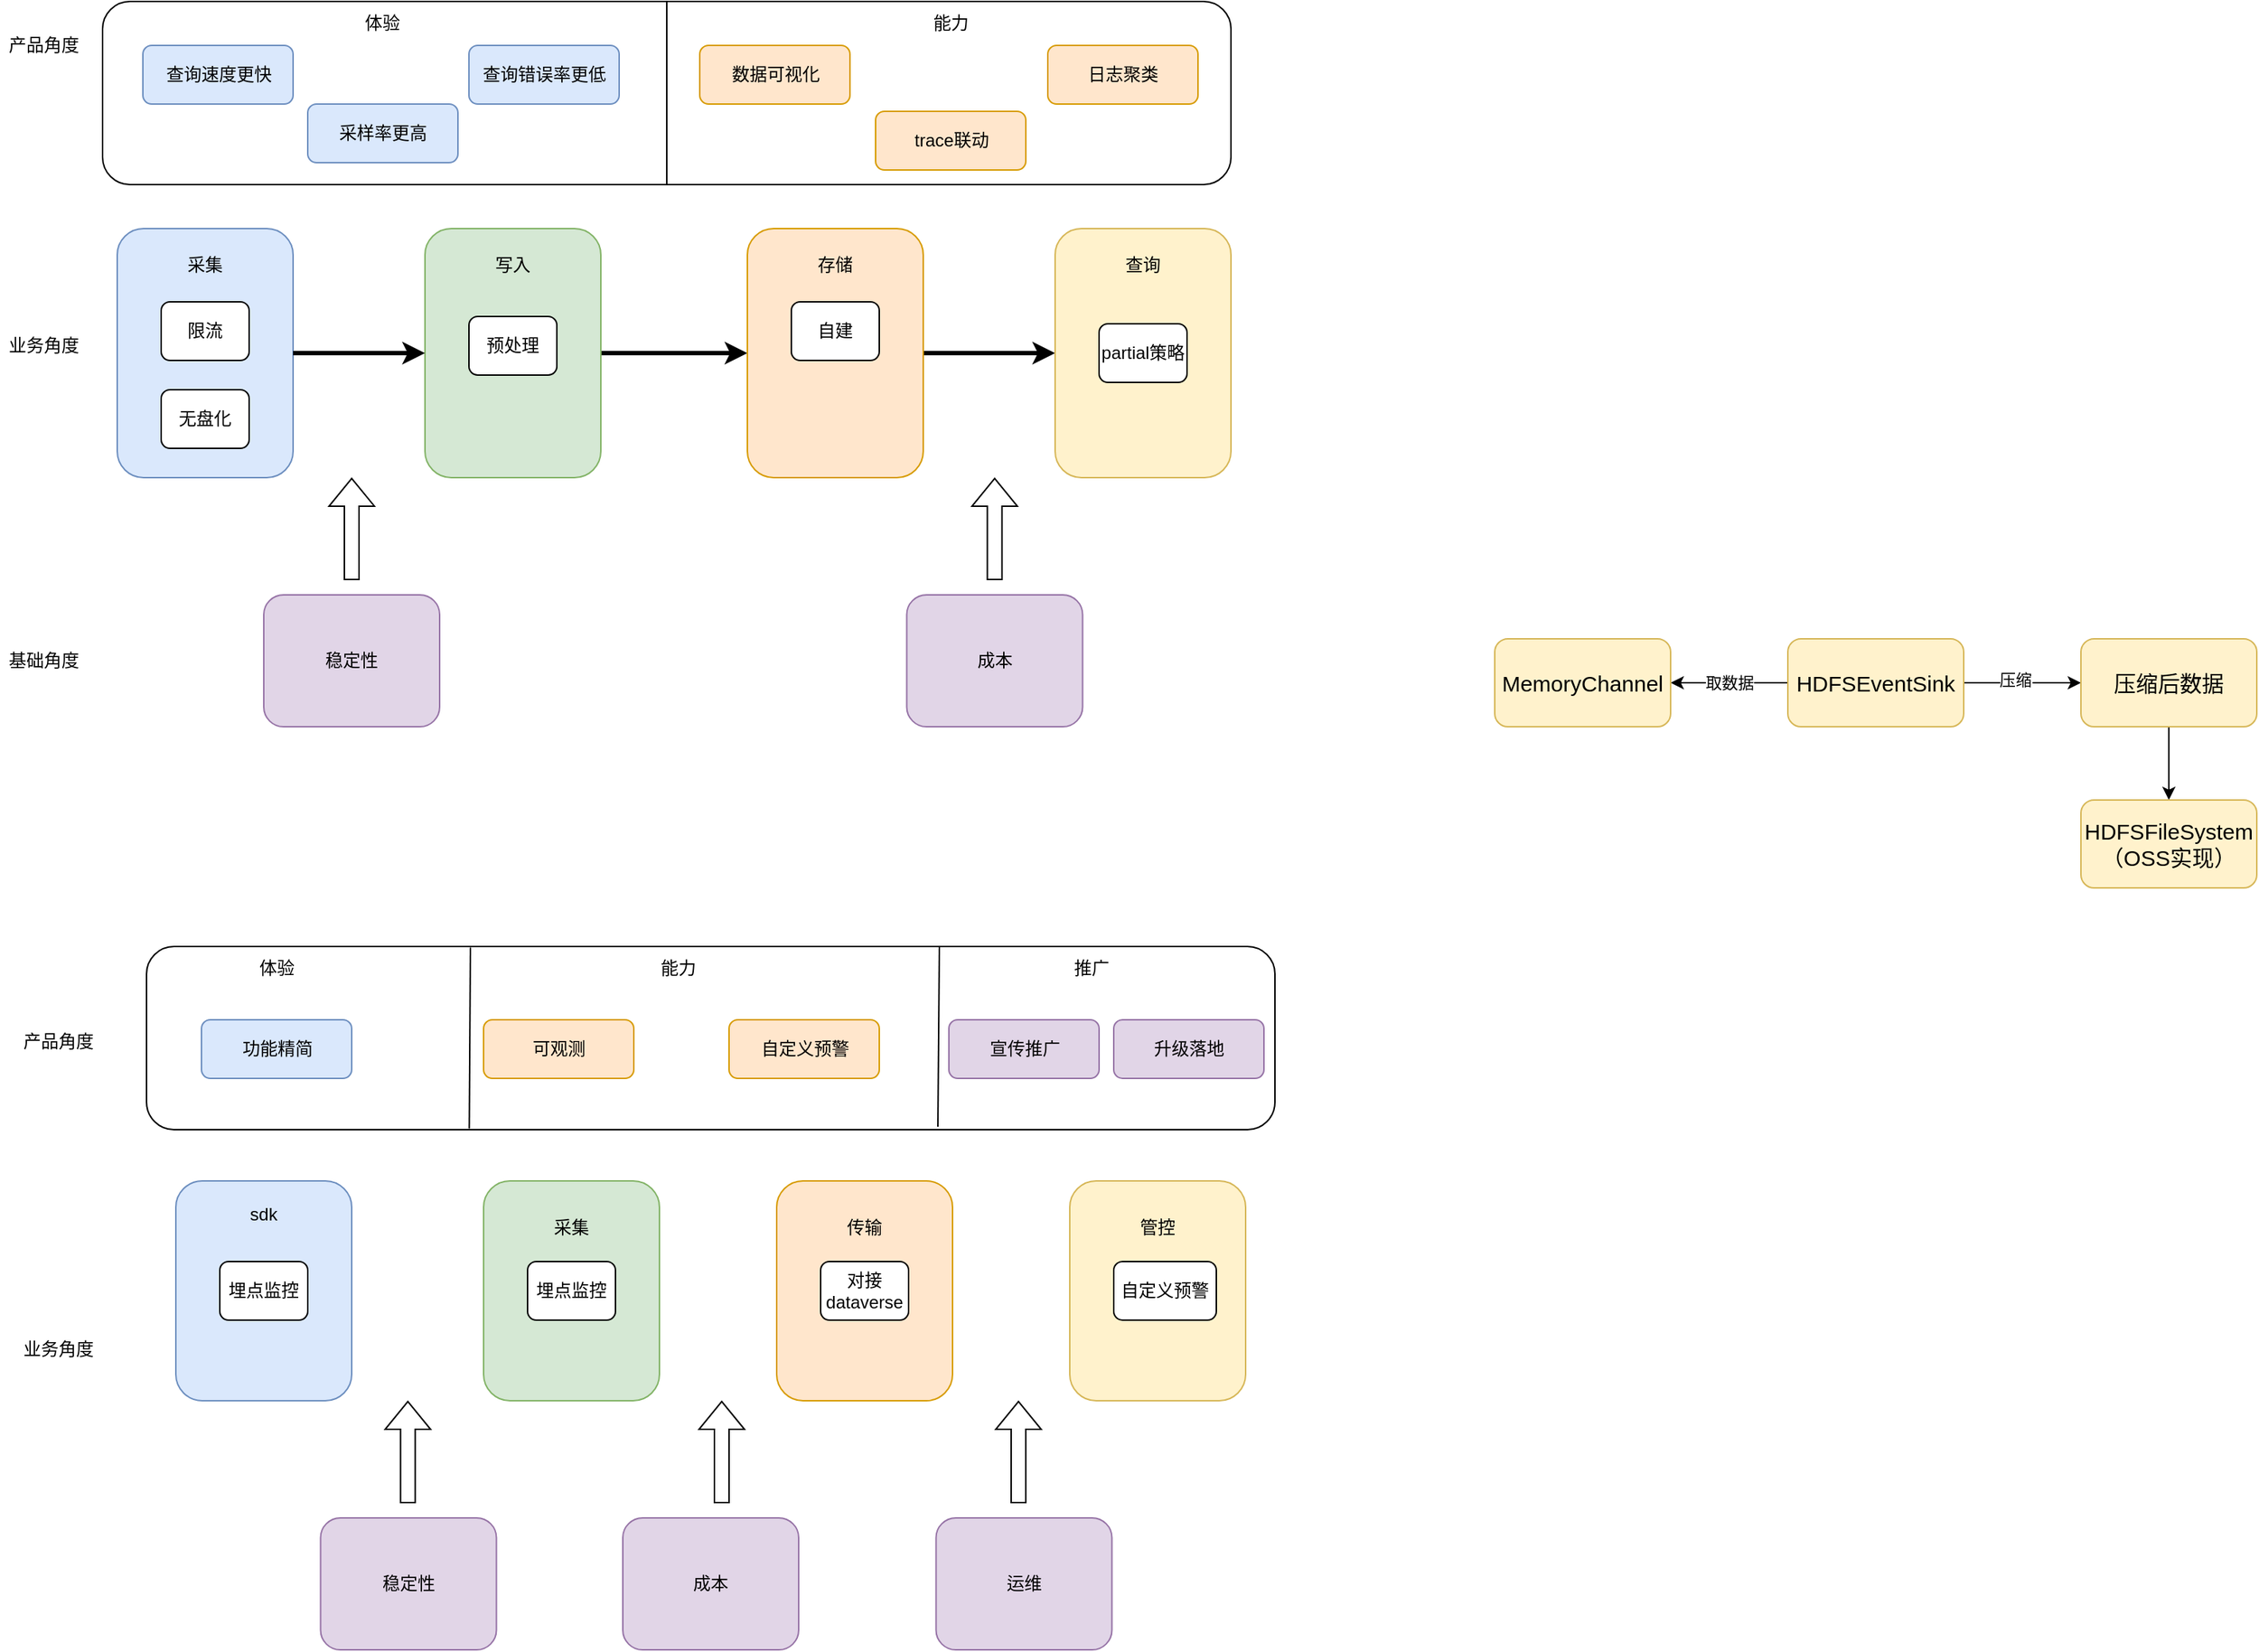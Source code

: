 <mxfile version="24.2.1" type="github" pages="10">
  <diagram name="第 1 页" id="4bH2OYBJ3_KZCi955wEy">
    <mxGraphModel dx="1434" dy="795" grid="1" gridSize="10" guides="1" tooltips="1" connect="1" arrows="1" fold="1" page="1" pageScale="1" pageWidth="827" pageHeight="1169" math="0" shadow="0">
      <root>
        <mxCell id="0" />
        <mxCell id="1" parent="0" />
        <mxCell id="E2lpH6JICNwfV7jySXcB-5" value="" style="group" parent="1" vertex="1" connectable="0">
          <mxGeometry x="90" y="190" width="120" height="170" as="geometry" />
        </mxCell>
        <mxCell id="E2lpH6JICNwfV7jySXcB-1" value="" style="rounded=1;whiteSpace=wrap;html=1;fillColor=#dae8fc;strokeColor=#6c8ebf;" parent="E2lpH6JICNwfV7jySXcB-5" vertex="1">
          <mxGeometry width="120" height="170" as="geometry" />
        </mxCell>
        <mxCell id="E2lpH6JICNwfV7jySXcB-4" value="采集" style="text;strokeColor=none;align=center;fillColor=none;html=1;verticalAlign=middle;whiteSpace=wrap;rounded=0;" parent="E2lpH6JICNwfV7jySXcB-5" vertex="1">
          <mxGeometry x="30" y="10" width="60" height="30" as="geometry" />
        </mxCell>
        <mxCell id="E2lpH6JICNwfV7jySXcB-13" value="限流" style="rounded=1;whiteSpace=wrap;html=1;" parent="E2lpH6JICNwfV7jySXcB-5" vertex="1">
          <mxGeometry x="30" y="50" width="60" height="40" as="geometry" />
        </mxCell>
        <mxCell id="E2lpH6JICNwfV7jySXcB-14" value="无盘化" style="rounded=1;whiteSpace=wrap;html=1;" parent="E2lpH6JICNwfV7jySXcB-5" vertex="1">
          <mxGeometry x="30" y="110" width="60" height="40" as="geometry" />
        </mxCell>
        <mxCell id="E2lpH6JICNwfV7jySXcB-18" value="" style="edgeStyle=orthogonalEdgeStyle;rounded=0;orthogonalLoop=1;jettySize=auto;html=1;strokeWidth=3;" parent="1" source="E2lpH6JICNwfV7jySXcB-7" target="E2lpH6JICNwfV7jySXcB-9" edge="1">
          <mxGeometry relative="1" as="geometry" />
        </mxCell>
        <mxCell id="E2lpH6JICNwfV7jySXcB-7" value="" style="rounded=1;whiteSpace=wrap;html=1;fillColor=#d5e8d4;strokeColor=#82b366;" parent="1" vertex="1">
          <mxGeometry x="300" y="190" width="120" height="170" as="geometry" />
        </mxCell>
        <mxCell id="E2lpH6JICNwfV7jySXcB-8" value="写入" style="text;strokeColor=none;align=center;fillColor=none;html=1;verticalAlign=middle;whiteSpace=wrap;rounded=0;" parent="1" vertex="1">
          <mxGeometry x="330" y="200" width="60" height="30" as="geometry" />
        </mxCell>
        <mxCell id="E2lpH6JICNwfV7jySXcB-19" value="" style="edgeStyle=orthogonalEdgeStyle;rounded=0;orthogonalLoop=1;jettySize=auto;html=1;strokeWidth=3;" parent="1" source="E2lpH6JICNwfV7jySXcB-9" target="E2lpH6JICNwfV7jySXcB-11" edge="1">
          <mxGeometry relative="1" as="geometry" />
        </mxCell>
        <mxCell id="E2lpH6JICNwfV7jySXcB-9" value="" style="rounded=1;whiteSpace=wrap;html=1;fillColor=#ffe6cc;strokeColor=#d79b00;" parent="1" vertex="1">
          <mxGeometry x="520" y="190" width="120" height="170" as="geometry" />
        </mxCell>
        <mxCell id="E2lpH6JICNwfV7jySXcB-10" value="存储" style="text;strokeColor=none;align=center;fillColor=none;html=1;verticalAlign=middle;whiteSpace=wrap;rounded=0;" parent="1" vertex="1">
          <mxGeometry x="550" y="200" width="60" height="30" as="geometry" />
        </mxCell>
        <mxCell id="E2lpH6JICNwfV7jySXcB-11" value="" style="rounded=1;whiteSpace=wrap;html=1;fillColor=#fff2cc;strokeColor=#d6b656;" parent="1" vertex="1">
          <mxGeometry x="730" y="190" width="120" height="170" as="geometry" />
        </mxCell>
        <mxCell id="E2lpH6JICNwfV7jySXcB-12" value="查询" style="text;strokeColor=none;align=center;fillColor=none;html=1;verticalAlign=middle;whiteSpace=wrap;rounded=0;" parent="1" vertex="1">
          <mxGeometry x="760" y="200" width="60" height="30" as="geometry" />
        </mxCell>
        <mxCell id="E2lpH6JICNwfV7jySXcB-16" value="预处理" style="rounded=1;whiteSpace=wrap;html=1;" parent="1" vertex="1">
          <mxGeometry x="330" y="250" width="60" height="40" as="geometry" />
        </mxCell>
        <mxCell id="E2lpH6JICNwfV7jySXcB-17" value="" style="edgeStyle=orthogonalEdgeStyle;rounded=0;orthogonalLoop=1;jettySize=auto;html=1;strokeWidth=3;" parent="1" source="E2lpH6JICNwfV7jySXcB-1" target="E2lpH6JICNwfV7jySXcB-7" edge="1">
          <mxGeometry relative="1" as="geometry" />
        </mxCell>
        <mxCell id="E2lpH6JICNwfV7jySXcB-20" value="自建" style="rounded=1;whiteSpace=wrap;html=1;" parent="1" vertex="1">
          <mxGeometry x="550" y="240" width="60" height="40" as="geometry" />
        </mxCell>
        <mxCell id="E2lpH6JICNwfV7jySXcB-21" value="partial策略" style="rounded=1;whiteSpace=wrap;html=1;" parent="1" vertex="1">
          <mxGeometry x="760" y="255" width="60" height="40" as="geometry" />
        </mxCell>
        <mxCell id="E2lpH6JICNwfV7jySXcB-22" value="业务角度" style="text;strokeColor=none;align=center;fillColor=none;html=1;verticalAlign=middle;whiteSpace=wrap;rounded=0;" parent="1" vertex="1">
          <mxGeometry x="10" y="255" width="60" height="30" as="geometry" />
        </mxCell>
        <mxCell id="E2lpH6JICNwfV7jySXcB-23" value="产品角度" style="text;strokeColor=none;align=center;fillColor=none;html=1;verticalAlign=middle;whiteSpace=wrap;rounded=0;" parent="1" vertex="1">
          <mxGeometry x="10" y="50" width="60" height="30" as="geometry" />
        </mxCell>
        <mxCell id="E2lpH6JICNwfV7jySXcB-25" value="" style="rounded=1;whiteSpace=wrap;html=1;" parent="1" vertex="1">
          <mxGeometry x="80" y="35" width="770" height="125" as="geometry" />
        </mxCell>
        <mxCell id="E2lpH6JICNwfV7jySXcB-26" value="" style="endArrow=none;html=1;rounded=0;exitX=0.5;exitY=0;exitDx=0;exitDy=0;entryX=0.5;entryY=1;entryDx=0;entryDy=0;" parent="1" source="E2lpH6JICNwfV7jySXcB-25" target="E2lpH6JICNwfV7jySXcB-25" edge="1">
          <mxGeometry width="50" height="50" relative="1" as="geometry">
            <mxPoint x="420" y="170" as="sourcePoint" />
            <mxPoint x="470" y="120" as="targetPoint" />
          </mxGeometry>
        </mxCell>
        <mxCell id="E2lpH6JICNwfV7jySXcB-27" value="体验" style="text;strokeColor=none;align=center;fillColor=none;html=1;verticalAlign=middle;whiteSpace=wrap;rounded=0;" parent="1" vertex="1">
          <mxGeometry x="241.25" y="35" width="60" height="30" as="geometry" />
        </mxCell>
        <mxCell id="E2lpH6JICNwfV7jySXcB-28" value="能力" style="text;strokeColor=none;align=center;fillColor=none;html=1;verticalAlign=middle;whiteSpace=wrap;rounded=0;" parent="1" vertex="1">
          <mxGeometry x="628.75" y="35" width="60" height="30" as="geometry" />
        </mxCell>
        <mxCell id="E2lpH6JICNwfV7jySXcB-29" value="查询速度更快" style="rounded=1;whiteSpace=wrap;html=1;fillColor=#dae8fc;strokeColor=#6c8ebf;" parent="1" vertex="1">
          <mxGeometry x="107.5" y="65" width="102.5" height="40" as="geometry" />
        </mxCell>
        <mxCell id="E2lpH6JICNwfV7jySXcB-30" value="查询错误率更低" style="rounded=1;whiteSpace=wrap;html=1;fillColor=#dae8fc;strokeColor=#6c8ebf;" parent="1" vertex="1">
          <mxGeometry x="330" y="65" width="102.5" height="40" as="geometry" />
        </mxCell>
        <mxCell id="E2lpH6JICNwfV7jySXcB-31" value="采样率更高" style="rounded=1;whiteSpace=wrap;html=1;fillColor=#dae8fc;strokeColor=#6c8ebf;" parent="1" vertex="1">
          <mxGeometry x="220" y="105" width="102.5" height="40" as="geometry" />
        </mxCell>
        <mxCell id="E2lpH6JICNwfV7jySXcB-33" value="数据可视化" style="rounded=1;whiteSpace=wrap;html=1;fillColor=#ffe6cc;strokeColor=#d79b00;" parent="1" vertex="1">
          <mxGeometry x="487.5" y="65" width="102.5" height="40" as="geometry" />
        </mxCell>
        <mxCell id="E2lpH6JICNwfV7jySXcB-34" value="日志聚类" style="rounded=1;whiteSpace=wrap;html=1;fillColor=#ffe6cc;strokeColor=#d79b00;" parent="1" vertex="1">
          <mxGeometry x="725" y="65" width="102.5" height="40" as="geometry" />
        </mxCell>
        <mxCell id="E2lpH6JICNwfV7jySXcB-36" value="trace联动" style="rounded=1;whiteSpace=wrap;html=1;fillColor=#ffe6cc;strokeColor=#d79b00;" parent="1" vertex="1">
          <mxGeometry x="607.5" y="110" width="102.5" height="40" as="geometry" />
        </mxCell>
        <mxCell id="E2lpH6JICNwfV7jySXcB-37" value="基础角度" style="text;strokeColor=none;align=center;fillColor=none;html=1;verticalAlign=middle;whiteSpace=wrap;rounded=0;" parent="1" vertex="1">
          <mxGeometry x="10" y="470" width="60" height="30" as="geometry" />
        </mxCell>
        <mxCell id="E2lpH6JICNwfV7jySXcB-38" value="稳定性" style="rounded=1;whiteSpace=wrap;html=1;fillColor=#e1d5e7;strokeColor=#9673a6;" parent="1" vertex="1">
          <mxGeometry x="190" y="440" width="120" height="90" as="geometry" />
        </mxCell>
        <mxCell id="E2lpH6JICNwfV7jySXcB-39" value="成本" style="rounded=1;whiteSpace=wrap;html=1;fillColor=#e1d5e7;strokeColor=#9673a6;" parent="1" vertex="1">
          <mxGeometry x="628.75" y="440" width="120" height="90" as="geometry" />
        </mxCell>
        <mxCell id="E2lpH6JICNwfV7jySXcB-40" value="" style="shape=flexArrow;endArrow=classic;html=1;rounded=0;" parent="1" edge="1">
          <mxGeometry width="50" height="50" relative="1" as="geometry">
            <mxPoint x="250" y="430" as="sourcePoint" />
            <mxPoint x="250" y="360" as="targetPoint" />
          </mxGeometry>
        </mxCell>
        <mxCell id="E2lpH6JICNwfV7jySXcB-41" value="" style="shape=flexArrow;endArrow=classic;html=1;rounded=0;" parent="1" edge="1">
          <mxGeometry width="50" height="50" relative="1" as="geometry">
            <mxPoint x="688.75" y="430" as="sourcePoint" />
            <mxPoint x="688.75" y="360" as="targetPoint" />
          </mxGeometry>
        </mxCell>
        <mxCell id="E2lpH6JICNwfV7jySXcB-42" value="稳定性" style="rounded=1;whiteSpace=wrap;html=1;fillColor=#e1d5e7;strokeColor=#9673a6;" parent="1" vertex="1">
          <mxGeometry x="228.75" y="1070" width="120" height="90" as="geometry" />
        </mxCell>
        <mxCell id="E2lpH6JICNwfV7jySXcB-43" value="成本" style="rounded=1;whiteSpace=wrap;html=1;fillColor=#e1d5e7;strokeColor=#9673a6;" parent="1" vertex="1">
          <mxGeometry x="435" y="1070" width="120" height="90" as="geometry" />
        </mxCell>
        <mxCell id="E2lpH6JICNwfV7jySXcB-44" value="运维" style="rounded=1;whiteSpace=wrap;html=1;fillColor=#e1d5e7;strokeColor=#9673a6;" parent="1" vertex="1">
          <mxGeometry x="648.75" y="1070" width="120" height="90" as="geometry" />
        </mxCell>
        <mxCell id="E2lpH6JICNwfV7jySXcB-45" value="产品角度" style="text;strokeColor=none;align=center;fillColor=none;html=1;verticalAlign=middle;whiteSpace=wrap;rounded=0;" parent="1" vertex="1">
          <mxGeometry x="20" y="730" width="60" height="30" as="geometry" />
        </mxCell>
        <mxCell id="E2lpH6JICNwfV7jySXcB-46" value="" style="rounded=1;whiteSpace=wrap;html=1;" parent="1" vertex="1">
          <mxGeometry x="110" y="680" width="770" height="125" as="geometry" />
        </mxCell>
        <mxCell id="E2lpH6JICNwfV7jySXcB-47" value="" style="endArrow=none;html=1;rounded=0;exitX=0.287;exitY=0.006;exitDx=0;exitDy=0;exitPerimeter=0;entryX=0.286;entryY=0.994;entryDx=0;entryDy=0;entryPerimeter=0;" parent="1" source="E2lpH6JICNwfV7jySXcB-46" target="E2lpH6JICNwfV7jySXcB-46" edge="1">
          <mxGeometry width="50" height="50" relative="1" as="geometry">
            <mxPoint x="450" y="815" as="sourcePoint" />
            <mxPoint x="330" y="800" as="targetPoint" />
          </mxGeometry>
        </mxCell>
        <mxCell id="E2lpH6JICNwfV7jySXcB-48" value="体验" style="text;strokeColor=none;align=center;fillColor=none;html=1;verticalAlign=middle;whiteSpace=wrap;rounded=0;" parent="1" vertex="1">
          <mxGeometry x="168.75" y="680" width="60" height="30" as="geometry" />
        </mxCell>
        <mxCell id="E2lpH6JICNwfV7jySXcB-49" value="能力" style="text;strokeColor=none;align=center;fillColor=none;html=1;verticalAlign=middle;whiteSpace=wrap;rounded=0;" parent="1" vertex="1">
          <mxGeometry x="442.5" y="680" width="60" height="30" as="geometry" />
        </mxCell>
        <mxCell id="E2lpH6JICNwfV7jySXcB-52" value="功能精简" style="rounded=1;whiteSpace=wrap;html=1;fillColor=#dae8fc;strokeColor=#6c8ebf;" parent="1" vertex="1">
          <mxGeometry x="147.5" y="730" width="102.5" height="40" as="geometry" />
        </mxCell>
        <mxCell id="E2lpH6JICNwfV7jySXcB-53" value="可观测" style="rounded=1;whiteSpace=wrap;html=1;fillColor=#ffe6cc;strokeColor=#d79b00;" parent="1" vertex="1">
          <mxGeometry x="340" y="730" width="102.5" height="40" as="geometry" />
        </mxCell>
        <mxCell id="E2lpH6JICNwfV7jySXcB-54" value="自定义预警" style="rounded=1;whiteSpace=wrap;html=1;fillColor=#ffe6cc;strokeColor=#d79b00;" parent="1" vertex="1">
          <mxGeometry x="507.5" y="730" width="102.5" height="40" as="geometry" />
        </mxCell>
        <mxCell id="E2lpH6JICNwfV7jySXcB-56" value="业务角度" style="text;strokeColor=none;align=center;fillColor=none;html=1;verticalAlign=middle;whiteSpace=wrap;rounded=0;" parent="1" vertex="1">
          <mxGeometry x="20" y="940" width="60" height="30" as="geometry" />
        </mxCell>
        <mxCell id="E2lpH6JICNwfV7jySXcB-57" value="" style="group" parent="1" vertex="1" connectable="0">
          <mxGeometry x="130" y="840" width="120" height="150" as="geometry" />
        </mxCell>
        <mxCell id="E2lpH6JICNwfV7jySXcB-58" value="" style="rounded=1;whiteSpace=wrap;html=1;fillColor=#dae8fc;strokeColor=#6c8ebf;" parent="E2lpH6JICNwfV7jySXcB-57" vertex="1">
          <mxGeometry width="120" height="150" as="geometry" />
        </mxCell>
        <mxCell id="E2lpH6JICNwfV7jySXcB-59" value="sdk" style="text;strokeColor=none;align=center;fillColor=none;html=1;verticalAlign=middle;whiteSpace=wrap;rounded=0;" parent="E2lpH6JICNwfV7jySXcB-57" vertex="1">
          <mxGeometry x="30" y="10.004" width="60" height="26.471" as="geometry" />
        </mxCell>
        <mxCell id="E2lpH6JICNwfV7jySXcB-69" value="埋点监控" style="rounded=1;whiteSpace=wrap;html=1;" parent="E2lpH6JICNwfV7jySXcB-57" vertex="1">
          <mxGeometry x="30" y="55" width="60" height="40" as="geometry" />
        </mxCell>
        <mxCell id="E2lpH6JICNwfV7jySXcB-70" value="" style="endArrow=none;html=1;rounded=0;exitX=0.287;exitY=0.006;exitDx=0;exitDy=0;exitPerimeter=0;entryX=0.286;entryY=0.994;entryDx=0;entryDy=0;entryPerimeter=0;" parent="1" edge="1">
          <mxGeometry width="50" height="50" relative="1" as="geometry">
            <mxPoint x="651" y="680" as="sourcePoint" />
            <mxPoint x="650" y="803" as="targetPoint" />
          </mxGeometry>
        </mxCell>
        <mxCell id="E2lpH6JICNwfV7jySXcB-71" value="推广" style="text;strokeColor=none;align=center;fillColor=none;html=1;verticalAlign=middle;whiteSpace=wrap;rounded=0;" parent="1" vertex="1">
          <mxGeometry x="725" y="680" width="60" height="30" as="geometry" />
        </mxCell>
        <mxCell id="E2lpH6JICNwfV7jySXcB-72" value="宣传推广" style="rounded=1;whiteSpace=wrap;html=1;fillColor=#e1d5e7;strokeColor=#9673a6;" parent="1" vertex="1">
          <mxGeometry x="657.5" y="730" width="102.5" height="40" as="geometry" />
        </mxCell>
        <mxCell id="E2lpH6JICNwfV7jySXcB-73" value="升级落地" style="rounded=1;whiteSpace=wrap;html=1;fillColor=#e1d5e7;strokeColor=#9673a6;" parent="1" vertex="1">
          <mxGeometry x="770" y="730" width="102.5" height="40" as="geometry" />
        </mxCell>
        <mxCell id="E2lpH6JICNwfV7jySXcB-83" value="" style="shape=flexArrow;endArrow=classic;html=1;rounded=0;" parent="1" edge="1">
          <mxGeometry width="50" height="50" relative="1" as="geometry">
            <mxPoint x="288.32" y="1060" as="sourcePoint" />
            <mxPoint x="288.32" y="990" as="targetPoint" />
          </mxGeometry>
        </mxCell>
        <mxCell id="E2lpH6JICNwfV7jySXcB-84" value="" style="shape=flexArrow;endArrow=classic;html=1;rounded=0;" parent="1" edge="1">
          <mxGeometry width="50" height="50" relative="1" as="geometry">
            <mxPoint x="502.5" y="1060" as="sourcePoint" />
            <mxPoint x="502.5" y="990" as="targetPoint" />
          </mxGeometry>
        </mxCell>
        <mxCell id="E2lpH6JICNwfV7jySXcB-85" value="" style="shape=flexArrow;endArrow=classic;html=1;rounded=0;" parent="1" edge="1">
          <mxGeometry width="50" height="50" relative="1" as="geometry">
            <mxPoint x="705" y="1060" as="sourcePoint" />
            <mxPoint x="705" y="990" as="targetPoint" />
          </mxGeometry>
        </mxCell>
        <mxCell id="E2lpH6JICNwfV7jySXcB-63" value="" style="rounded=1;whiteSpace=wrap;html=1;fillColor=#d5e8d4;strokeColor=#82b366;" parent="1" vertex="1">
          <mxGeometry x="340" y="840" width="120" height="150" as="geometry" />
        </mxCell>
        <mxCell id="E2lpH6JICNwfV7jySXcB-64" value="采集" style="text;strokeColor=none;align=center;fillColor=none;html=1;verticalAlign=middle;whiteSpace=wrap;rounded=0;" parent="1" vertex="1">
          <mxGeometry x="370" y="858.742" width="60" height="26.471" as="geometry" />
        </mxCell>
        <mxCell id="E2lpH6JICNwfV7jySXcB-74" value="埋点监控" style="rounded=1;whiteSpace=wrap;html=1;" parent="1" vertex="1">
          <mxGeometry x="370" y="895" width="60" height="40" as="geometry" />
        </mxCell>
        <mxCell id="E2lpH6JICNwfV7jySXcB-80" value="" style="rounded=1;whiteSpace=wrap;html=1;fillColor=#ffe6cc;strokeColor=#d79b00;" parent="1" vertex="1">
          <mxGeometry x="540" y="840" width="120" height="150" as="geometry" />
        </mxCell>
        <mxCell id="E2lpH6JICNwfV7jySXcB-81" value="传输" style="text;strokeColor=none;align=center;fillColor=none;html=1;verticalAlign=middle;whiteSpace=wrap;rounded=0;" parent="1" vertex="1">
          <mxGeometry x="570" y="858.742" width="60" height="26.471" as="geometry" />
        </mxCell>
        <mxCell id="E2lpH6JICNwfV7jySXcB-82" value="对接dataverse" style="rounded=1;whiteSpace=wrap;html=1;" parent="1" vertex="1">
          <mxGeometry x="570" y="895" width="60" height="40" as="geometry" />
        </mxCell>
        <mxCell id="E2lpH6JICNwfV7jySXcB-76" value="" style="rounded=1;whiteSpace=wrap;html=1;fillColor=#fff2cc;strokeColor=#d6b656;" parent="1" vertex="1">
          <mxGeometry x="740" y="840" width="120" height="150" as="geometry" />
        </mxCell>
        <mxCell id="E2lpH6JICNwfV7jySXcB-77" value="管控" style="text;strokeColor=none;align=center;fillColor=none;html=1;verticalAlign=middle;whiteSpace=wrap;rounded=0;" parent="1" vertex="1">
          <mxGeometry x="770" y="858.742" width="60" height="26.471" as="geometry" />
        </mxCell>
        <mxCell id="E2lpH6JICNwfV7jySXcB-78" value="自定义预警" style="rounded=1;whiteSpace=wrap;html=1;" parent="1" vertex="1">
          <mxGeometry x="770" y="895" width="70" height="40" as="geometry" />
        </mxCell>
        <mxCell id="bY8Naz0dENvpzhHeWp9H-3" value="取数据" style="edgeStyle=orthogonalEdgeStyle;rounded=0;orthogonalLoop=1;jettySize=auto;html=1;" parent="1" source="bY8Naz0dENvpzhHeWp9H-1" target="bY8Naz0dENvpzhHeWp9H-2" edge="1">
          <mxGeometry relative="1" as="geometry" />
        </mxCell>
        <mxCell id="bY8Naz0dENvpzhHeWp9H-5" value="" style="edgeStyle=orthogonalEdgeStyle;rounded=0;orthogonalLoop=1;jettySize=auto;html=1;" parent="1" source="bY8Naz0dENvpzhHeWp9H-1" target="bY8Naz0dENvpzhHeWp9H-4" edge="1">
          <mxGeometry relative="1" as="geometry" />
        </mxCell>
        <mxCell id="bY8Naz0dENvpzhHeWp9H-8" value="压缩" style="edgeLabel;html=1;align=center;verticalAlign=middle;resizable=0;points=[];" parent="bY8Naz0dENvpzhHeWp9H-5" vertex="1" connectable="0">
          <mxGeometry x="-0.14" y="2" relative="1" as="geometry">
            <mxPoint as="offset" />
          </mxGeometry>
        </mxCell>
        <mxCell id="bY8Naz0dENvpzhHeWp9H-1" value="HDFSEventSink" style="rounded=1;whiteSpace=wrap;html=1;fillColor=#fff2cc;strokeColor=#d6b656;fontSize=15;" parent="1" vertex="1">
          <mxGeometry x="1230" y="470" width="120" height="60" as="geometry" />
        </mxCell>
        <mxCell id="bY8Naz0dENvpzhHeWp9H-2" value="MemoryChannel" style="rounded=1;whiteSpace=wrap;html=1;fillColor=#fff2cc;strokeColor=#d6b656;fontSize=15;" parent="1" vertex="1">
          <mxGeometry x="1030" y="470" width="120" height="60" as="geometry" />
        </mxCell>
        <mxCell id="bY8Naz0dENvpzhHeWp9H-7" value="" style="edgeStyle=orthogonalEdgeStyle;rounded=0;orthogonalLoop=1;jettySize=auto;html=1;" parent="1" source="bY8Naz0dENvpzhHeWp9H-4" target="bY8Naz0dENvpzhHeWp9H-6" edge="1">
          <mxGeometry relative="1" as="geometry" />
        </mxCell>
        <mxCell id="bY8Naz0dENvpzhHeWp9H-4" value="压缩后数据" style="rounded=1;whiteSpace=wrap;html=1;fillColor=#fff2cc;strokeColor=#d6b656;fontSize=15;" parent="1" vertex="1">
          <mxGeometry x="1430" y="470" width="120" height="60" as="geometry" />
        </mxCell>
        <mxCell id="bY8Naz0dENvpzhHeWp9H-6" value="HDFSFileSystem（OSS实现）" style="rounded=1;whiteSpace=wrap;html=1;fillColor=#fff2cc;strokeColor=#d6b656;fontSize=15;" parent="1" vertex="1">
          <mxGeometry x="1430" y="580" width="120" height="60" as="geometry" />
        </mxCell>
      </root>
    </mxGraphModel>
  </diagram>
  <diagram id="7uWMZ5e5fYzwZ_ArRHcU" name="第 2 页">
    <mxGraphModel dx="1434" dy="795" grid="1" gridSize="10" guides="1" tooltips="1" connect="1" arrows="1" fold="1" page="1" pageScale="1" pageWidth="827" pageHeight="1169" math="0" shadow="0">
      <root>
        <mxCell id="0" />
        <mxCell id="1" parent="0" />
        <mxCell id="cdjS94fAIqh9wcFRpSFj-7" value="" style="edgeStyle=orthogonalEdgeStyle;rounded=0;orthogonalLoop=1;jettySize=auto;html=1;" parent="1" source="MtT354s7hzqomfU95Qvo-1" target="MtT354s7hzqomfU95Qvo-4" edge="1">
          <mxGeometry relative="1" as="geometry" />
        </mxCell>
        <mxCell id="MtT354s7hzqomfU95Qvo-1" value="" style="rounded=1;whiteSpace=wrap;html=1;fontSize=18;" parent="1" vertex="1">
          <mxGeometry x="230" y="780" width="120" height="60" as="geometry" />
        </mxCell>
        <mxCell id="cdjS94fAIqh9wcFRpSFj-9" value="" style="edgeStyle=orthogonalEdgeStyle;rounded=0;orthogonalLoop=1;jettySize=auto;html=1;" parent="1" source="MtT354s7hzqomfU95Qvo-4" target="MtT354s7hzqomfU95Qvo-16" edge="1">
          <mxGeometry relative="1" as="geometry" />
        </mxCell>
        <mxCell id="MtT354s7hzqomfU95Qvo-4" value="loghub" style="rounded=1;whiteSpace=wrap;html=1;fontSize=18;" parent="1" vertex="1">
          <mxGeometry x="450.0" y="780" width="120" height="60" as="geometry" />
        </mxCell>
        <mxCell id="MtT354s7hzqomfU95Qvo-6" value="" style="image;sketch=0;aspect=fixed;html=1;points=[];align=center;fontSize=12;image=img/lib/mscae/Cache_Redis_Product.svg;" parent="1" vertex="1">
          <mxGeometry x="265" y="910" width="59.52" height="50" as="geometry" />
        </mxCell>
        <mxCell id="MtT354s7hzqomfU95Qvo-7" value="ilogtail-ds" style="text;strokeColor=none;align=center;fillColor=none;html=1;verticalAlign=middle;whiteSpace=wrap;rounded=0;" parent="1" vertex="1">
          <mxGeometry x="260" y="780" width="60" height="30" as="geometry" />
        </mxCell>
        <mxCell id="MtT354s7hzqomfU95Qvo-8" value="服务1" style="rounded=0;whiteSpace=wrap;html=1;" parent="1" vertex="1">
          <mxGeometry x="250" y="820" width="40" height="20" as="geometry" />
        </mxCell>
        <mxCell id="MtT354s7hzqomfU95Qvo-9" value="服务2" style="rounded=0;whiteSpace=wrap;html=1;" parent="1" vertex="1">
          <mxGeometry x="300" y="820" width="40" height="20" as="geometry" />
        </mxCell>
        <mxCell id="MtT354s7hzqomfU95Qvo-12" value="" style="shape=flexArrow;endArrow=classic;html=1;rounded=0;endWidth=17.805;endSize=5.78;" parent="1" edge="1">
          <mxGeometry width="50" height="50" relative="1" as="geometry">
            <mxPoint x="294.45" y="850" as="sourcePoint" />
            <mxPoint x="294.45" y="900" as="targetPoint" />
          </mxGeometry>
        </mxCell>
        <mxCell id="MtT354s7hzqomfU95Qvo-15" value="2. 定期读服务聚类模型" style="text;strokeColor=none;align=center;fillColor=none;html=1;verticalAlign=middle;whiteSpace=wrap;rounded=0;" parent="1" vertex="1">
          <mxGeometry x="174.52" y="870" width="105.48" height="10" as="geometry" />
        </mxCell>
        <mxCell id="MtT354s7hzqomfU95Qvo-16" value="" style="shape=image;verticalLabelPosition=bottom;labelBackgroundColor=default;verticalAlign=top;aspect=fixed;imageAspect=0;image=https://mms.businesswire.com/media/20210920005219/en/907516/23/clickhouse-logo.jpg;" parent="1" vertex="1">
          <mxGeometry x="630" y="780" width="114.83" height="60" as="geometry" />
        </mxCell>
        <mxCell id="cdjS94fAIqh9wcFRpSFj-11" style="edgeStyle=orthogonalEdgeStyle;rounded=0;orthogonalLoop=1;jettySize=auto;html=1;entryX=1;entryY=0.5;entryDx=0;entryDy=0;exitX=1;exitY=0.5;exitDx=0;exitDy=0;" parent="1" source="MtT354s7hzqomfU95Qvo-19" target="MtT354s7hzqomfU95Qvo-16" edge="1">
          <mxGeometry relative="1" as="geometry" />
        </mxCell>
        <mxCell id="cdjS94fAIqh9wcFRpSFj-12" style="edgeStyle=orthogonalEdgeStyle;rounded=0;orthogonalLoop=1;jettySize=auto;html=1;exitX=0;exitY=0.5;exitDx=0;exitDy=0;" parent="1" source="MtT354s7hzqomfU95Qvo-19" target="MtT354s7hzqomfU95Qvo-6" edge="1">
          <mxGeometry relative="1" as="geometry">
            <mxPoint x="280" y="1010" as="targetPoint" />
          </mxGeometry>
        </mxCell>
        <mxCell id="MtT354s7hzqomfU95Qvo-19" value="xray-log-scheduler" style="rounded=1;whiteSpace=wrap;html=1;fontSize=14;" parent="1" vertex="1">
          <mxGeometry x="450" y="980" width="120" height="60" as="geometry" />
        </mxCell>
        <mxCell id="cdjS94fAIqh9wcFRpSFj-1" value="服务1" style="rounded=0;whiteSpace=wrap;html=1;" parent="1" vertex="1">
          <mxGeometry x="110" y="785" width="40" height="20" as="geometry" />
        </mxCell>
        <mxCell id="cdjS94fAIqh9wcFRpSFj-2" value="服务2" style="rounded=0;whiteSpace=wrap;html=1;" parent="1" vertex="1">
          <mxGeometry x="110" y="820" width="40" height="20" as="geometry" />
        </mxCell>
        <mxCell id="cdjS94fAIqh9wcFRpSFj-4" style="edgeStyle=orthogonalEdgeStyle;rounded=0;orthogonalLoop=1;jettySize=auto;html=1;exitX=1;exitY=0.5;exitDx=0;exitDy=0;entryX=-0.019;entryY=0.259;entryDx=0;entryDy=0;entryPerimeter=0;" parent="1" source="cdjS94fAIqh9wcFRpSFj-1" target="MtT354s7hzqomfU95Qvo-1" edge="1">
          <mxGeometry relative="1" as="geometry" />
        </mxCell>
        <mxCell id="cdjS94fAIqh9wcFRpSFj-5" style="edgeStyle=orthogonalEdgeStyle;rounded=0;orthogonalLoop=1;jettySize=auto;html=1;exitX=1;exitY=0.5;exitDx=0;exitDy=0;entryX=-0.008;entryY=0.825;entryDx=0;entryDy=0;entryPerimeter=0;" parent="1" source="cdjS94fAIqh9wcFRpSFj-2" target="MtT354s7hzqomfU95Qvo-1" edge="1">
          <mxGeometry relative="1" as="geometry" />
        </mxCell>
        <mxCell id="cdjS94fAIqh9wcFRpSFj-8" value="3. 通过服务聚类模型对日志聚类，得到类别id，0为unknown" style="text;strokeColor=none;align=center;fillColor=none;html=1;verticalAlign=middle;whiteSpace=wrap;rounded=0;fontSize=9;" parent="1" vertex="1">
          <mxGeometry x="360" y="745" width="80" height="60" as="geometry" />
        </mxCell>
        <mxCell id="cdjS94fAIqh9wcFRpSFj-13" value="5.定期查询日志类别为0的日志重新训练" style="text;strokeColor=none;align=center;fillColor=none;html=1;verticalAlign=middle;whiteSpace=wrap;rounded=0;" parent="1" vertex="1">
          <mxGeometry x="600" y="950" width="110" height="60" as="geometry" />
        </mxCell>
        <mxCell id="cdjS94fAIqh9wcFRpSFj-14" value="redis-存储服务的日志模板" style="text;strokeColor=none;align=center;fillColor=none;html=1;verticalAlign=middle;whiteSpace=wrap;rounded=0;" parent="1" vertex="1">
          <mxGeometry x="180" y="920" width="80" height="30" as="geometry" />
        </mxCell>
        <mxCell id="cdjS94fAIqh9wcFRpSFj-15" value="1. 生产日志" style="text;strokeColor=none;align=center;fillColor=none;html=1;verticalAlign=middle;whiteSpace=wrap;rounded=0;" parent="1" vertex="1">
          <mxGeometry x="150" y="760" width="70" height="30" as="geometry" />
        </mxCell>
        <mxCell id="cdjS94fAIqh9wcFRpSFj-17" value="4. 写ck" style="text;strokeColor=none;align=center;fillColor=none;html=1;verticalAlign=middle;whiteSpace=wrap;rounded=0;" parent="1" vertex="1">
          <mxGeometry x="570" y="775" width="60" height="30" as="geometry" />
        </mxCell>
        <mxCell id="cdjS94fAIqh9wcFRpSFj-18" value="6. 模型写redis" style="text;strokeColor=none;align=center;fillColor=none;html=1;verticalAlign=middle;whiteSpace=wrap;rounded=0;" parent="1" vertex="1">
          <mxGeometry x="330" y="950" width="110" height="60" as="geometry" />
        </mxCell>
        <mxCell id="e1HU1wtUi2cfpGQW1TmJ-2" value="" style="edgeStyle=orthogonalEdgeStyle;rounded=0;orthogonalLoop=1;jettySize=auto;html=1;" parent="1" source="e1HU1wtUi2cfpGQW1TmJ-1" target="MtT354s7hzqomfU95Qvo-16" edge="1">
          <mxGeometry relative="1" as="geometry" />
        </mxCell>
        <mxCell id="e1HU1wtUi2cfpGQW1TmJ-1" value="xray-log-query" style="rounded=1;whiteSpace=wrap;html=1;fontSize=14;" parent="1" vertex="1">
          <mxGeometry x="627.42" y="660" width="120" height="60" as="geometry" />
        </mxCell>
        <mxCell id="e1HU1wtUi2cfpGQW1TmJ-3" value="7. 读取日志" style="text;html=1;align=center;verticalAlign=middle;resizable=0;points=[];autosize=1;strokeColor=none;fillColor=none;" parent="1" vertex="1">
          <mxGeometry x="690" y="730" width="80" height="30" as="geometry" />
        </mxCell>
      </root>
    </mxGraphModel>
  </diagram>
  <diagram id="9Eq4azyXayrLsXkYLuv8" name="第 3 页">
    <mxGraphModel dx="1434" dy="795" grid="1" gridSize="10" guides="1" tooltips="1" connect="1" arrows="1" fold="1" page="1" pageScale="1" pageWidth="827" pageHeight="1169" math="0" shadow="0">
      <root>
        <mxCell id="0" />
        <mxCell id="1" parent="0" />
        <mxCell id="kn1sMpdRVfFrqixm7f1H-4" value="" style="rounded=0;whiteSpace=wrap;html=1;" parent="1" vertex="1">
          <mxGeometry x="30" y="60" width="760" height="320" as="geometry" />
        </mxCell>
        <mxCell id="b1OFihZOLfPLK1KafSw--2" value="小红书dns" style="text;html=1;align=center;verticalAlign=middle;resizable=0;points=[];autosize=1;strokeColor=none;fillColor=none;" parent="1" vertex="1">
          <mxGeometry x="200" y="190" width="80" height="30" as="geometry" />
        </mxCell>
        <mxCell id="b1OFihZOLfPLK1KafSw--3" value="网宿" style="text;html=1;align=center;verticalAlign=middle;resizable=0;points=[];autosize=1;strokeColor=none;fillColor=none;" parent="1" vertex="1">
          <mxGeometry x="550" y="198" width="50" height="30" as="geometry" />
        </mxCell>
        <mxCell id="kn1sMpdRVfFrqixm7f1H-14" value="" style="edgeStyle=orthogonalEdgeStyle;rounded=0;orthogonalLoop=1;jettySize=auto;html=1;" parent="1" source="b1OFihZOLfPLK1KafSw--5" target="kn1sMpdRVfFrqixm7f1H-3" edge="1">
          <mxGeometry relative="1" as="geometry" />
        </mxCell>
        <mxCell id="kn1sMpdRVfFrqixm7f1H-15" value="3. 请求网宿pop点" style="edgeLabel;html=1;align=center;verticalAlign=middle;resizable=0;points=[];" parent="kn1sMpdRVfFrqixm7f1H-14" vertex="1" connectable="0">
          <mxGeometry x="-0.236" relative="1" as="geometry">
            <mxPoint as="offset" />
          </mxGeometry>
        </mxCell>
        <mxCell id="b1OFihZOLfPLK1KafSw--5" value="客户端" style="shape=umlActor;verticalLabelPosition=bottom;verticalAlign=top;html=1;outlineConnect=0;" parent="1" vertex="1">
          <mxGeometry x="75" y="540" width="30" height="60" as="geometry" />
        </mxCell>
        <mxCell id="b1OFihZOLfPLK1KafSw--13" value="2" style="edgeStyle=orthogonalEdgeStyle;rounded=0;orthogonalLoop=1;jettySize=auto;html=1;" parent="1" source="b1OFihZOLfPLK1KafSw--6" target="b1OFihZOLfPLK1KafSw--7" edge="1">
          <mxGeometry relative="1" as="geometry" />
        </mxCell>
        <mxCell id="b1OFihZOLfPLK1KafSw--6" value="t2.xiaohongshu.com&amp;nbsp; &amp;nbsp;cname&amp;nbsp; &amp;nbsp;t2.wangsu.com" style="text;html=1;align=center;verticalAlign=middle;resizable=0;points=[];autosize=1;strokeColor=none;fillColor=none;" parent="1" vertex="1">
          <mxGeometry x="105" y="228" width="270" height="30" as="geometry" />
        </mxCell>
        <mxCell id="b1OFihZOLfPLK1KafSw--7" value="t2.wangsu.com 回源 t2-origin.xiaohongshu.com" style="text;html=1;align=center;verticalAlign=middle;resizable=0;points=[];autosize=1;strokeColor=none;fillColor=none;" parent="1" vertex="1">
          <mxGeometry x="415" y="228" width="280" height="30" as="geometry" />
        </mxCell>
        <mxCell id="b1OFihZOLfPLK1KafSw--14" value="" style="endArrow=classic;html=1;rounded=0;edgeStyle=orthogonalEdgeStyle;exitX=0.552;exitY=1;exitDx=0;exitDy=0;exitPerimeter=0;entryX=1.002;entryY=-0.039;entryDx=0;entryDy=0;entryPerimeter=0;" parent="1" source="b1OFihZOLfPLK1KafSw--7" target="b1OFihZOLfPLK1KafSw--10" edge="1">
          <mxGeometry width="50" height="50" relative="1" as="geometry">
            <mxPoint x="570" y="390" as="sourcePoint" />
            <mxPoint x="370" y="320" as="targetPoint" />
          </mxGeometry>
        </mxCell>
        <mxCell id="b1OFihZOLfPLK1KafSw--16" value="3" style="edgeLabel;html=1;align=center;verticalAlign=middle;resizable=0;points=[];" parent="b1OFihZOLfPLK1KafSw--14" vertex="1" connectable="0">
          <mxGeometry x="0.335" relative="1" as="geometry">
            <mxPoint as="offset" />
          </mxGeometry>
        </mxCell>
        <mxCell id="b1OFihZOLfPLK1KafSw--15" value="" style="rounded=0;whiteSpace=wrap;html=1;" parent="1" vertex="1">
          <mxGeometry x="100" y="280" width="265" height="60" as="geometry" />
        </mxCell>
        <mxCell id="b1OFihZOLfPLK1KafSw--10" value="t2-origin.xiaohongshu.com&amp;nbsp; &amp;nbsp;cname&amp;nbsp; &amp;nbsp;tencent" style="text;html=1;align=center;verticalAlign=middle;resizable=0;points=[];autosize=1;strokeColor=none;fillColor=none;" parent="1" vertex="1">
          <mxGeometry x="105" y="310" width="260" height="30" as="geometry" />
        </mxCell>
        <mxCell id="b1OFihZOLfPLK1KafSw--9" value="t2-origin.xiaohongshu.com&amp;nbsp; &amp;nbsp;cname&amp;nbsp; &amp;nbsp;aliyun" style="text;html=1;align=center;verticalAlign=middle;resizable=0;points=[];autosize=1;strokeColor=none;fillColor=none;" parent="1" vertex="1">
          <mxGeometry x="110" y="280" width="250" height="30" as="geometry" />
        </mxCell>
        <mxCell id="kn1sMpdRVfFrqixm7f1H-1" value="全球dns解析" style="text;html=1;align=center;verticalAlign=middle;resizable=0;points=[];autosize=1;strokeColor=none;fillColor=none;fontSize=38;" parent="1" vertex="1">
          <mxGeometry x="250" y="100" width="240" height="60" as="geometry" />
        </mxCell>
        <mxCell id="kn1sMpdRVfFrqixm7f1H-2" value="小红书lb" style="rounded=0;whiteSpace=wrap;html=1;" parent="1" vertex="1">
          <mxGeometry x="515" y="680" width="120" height="60" as="geometry" />
        </mxCell>
        <mxCell id="kn1sMpdRVfFrqixm7f1H-17" value="" style="edgeStyle=orthogonalEdgeStyle;rounded=0;orthogonalLoop=1;jettySize=auto;html=1;" parent="1" source="kn1sMpdRVfFrqixm7f1H-3" target="kn1sMpdRVfFrqixm7f1H-16" edge="1">
          <mxGeometry relative="1" as="geometry" />
        </mxCell>
        <mxCell id="kn1sMpdRVfFrqixm7f1H-18" value="4. 请求" style="edgeLabel;html=1;align=center;verticalAlign=middle;resizable=0;points=[];" parent="kn1sMpdRVfFrqixm7f1H-17" vertex="1" connectable="0">
          <mxGeometry x="-0.217" y="-1" relative="1" as="geometry">
            <mxPoint as="offset" />
          </mxGeometry>
        </mxCell>
        <mxCell id="kn1sMpdRVfFrqixm7f1H-3" value="网宿国外接入点" style="rounded=0;whiteSpace=wrap;html=1;" parent="1" vertex="1">
          <mxGeometry x="294" y="540" width="120" height="60" as="geometry" />
        </mxCell>
        <mxCell id="kn1sMpdRVfFrqixm7f1H-9" value="" style="endArrow=classic;html=1;rounded=0;edgeStyle=orthogonalEdgeStyle;" parent="1" edge="1">
          <mxGeometry width="50" height="50" relative="1" as="geometry">
            <mxPoint x="90" y="530" as="sourcePoint" />
            <mxPoint x="90" y="380" as="targetPoint" />
          </mxGeometry>
        </mxCell>
        <mxCell id="kn1sMpdRVfFrqixm7f1H-11" value="1.请求t2" style="text;html=1;align=center;verticalAlign=middle;resizable=0;points=[];autosize=1;strokeColor=none;fillColor=none;" parent="1" vertex="1">
          <mxGeometry x="25" y="448" width="70" height="30" as="geometry" />
        </mxCell>
        <mxCell id="kn1sMpdRVfFrqixm7f1H-12" value="" style="endArrow=classic;html=1;rounded=0;edgeStyle=orthogonalEdgeStyle;" parent="1" edge="1">
          <mxGeometry width="50" height="50" relative="1" as="geometry">
            <mxPoint x="110" y="380" as="sourcePoint" />
            <mxPoint x="110" y="530" as="targetPoint" />
          </mxGeometry>
        </mxCell>
        <mxCell id="kn1sMpdRVfFrqixm7f1H-13" value="2.获得t2.wangsu.com" style="text;html=1;align=center;verticalAlign=middle;resizable=0;points=[];autosize=1;strokeColor=none;fillColor=none;" parent="1" vertex="1">
          <mxGeometry x="105" y="448" width="140" height="30" as="geometry" />
        </mxCell>
        <mxCell id="kn1sMpdRVfFrqixm7f1H-20" value="" style="edgeStyle=orthogonalEdgeStyle;rounded=0;orthogonalLoop=1;jettySize=auto;html=1;" parent="1" source="kn1sMpdRVfFrqixm7f1H-16" edge="1">
          <mxGeometry relative="1" as="geometry">
            <mxPoint x="575" y="380" as="targetPoint" />
          </mxGeometry>
        </mxCell>
        <mxCell id="kn1sMpdRVfFrqixm7f1H-21" value="5. 读取回源配置" style="edgeLabel;html=1;align=center;verticalAlign=middle;resizable=0;points=[];" parent="kn1sMpdRVfFrqixm7f1H-20" vertex="1" connectable="0">
          <mxGeometry x="-0.055" y="-2" relative="1" as="geometry">
            <mxPoint as="offset" />
          </mxGeometry>
        </mxCell>
        <mxCell id="kn1sMpdRVfFrqixm7f1H-24" value="" style="edgeStyle=orthogonalEdgeStyle;rounded=0;orthogonalLoop=1;jettySize=auto;html=1;" parent="1" source="kn1sMpdRVfFrqixm7f1H-16" target="kn1sMpdRVfFrqixm7f1H-2" edge="1">
          <mxGeometry relative="1" as="geometry" />
        </mxCell>
        <mxCell id="kn1sMpdRVfFrqixm7f1H-25" value="6. 网宿全球专线" style="edgeLabel;html=1;align=center;verticalAlign=middle;resizable=0;points=[];" parent="kn1sMpdRVfFrqixm7f1H-24" vertex="1" connectable="0">
          <mxGeometry x="-0.233" y="-2" relative="1" as="geometry">
            <mxPoint as="offset" />
          </mxGeometry>
        </mxCell>
        <mxCell id="kn1sMpdRVfFrqixm7f1H-16" value="网宿服务器" style="rounded=0;whiteSpace=wrap;html=1;" parent="1" vertex="1">
          <mxGeometry x="515" y="540" width="120" height="60" as="geometry" />
        </mxCell>
      </root>
    </mxGraphModel>
  </diagram>
  <diagram id="wqRhw4TZygta0zXjHRzo" name="第 4 页">
    <mxGraphModel dx="1434" dy="795" grid="1" gridSize="10" guides="1" tooltips="1" connect="1" arrows="1" fold="1" page="1" pageScale="1" pageWidth="827" pageHeight="1169" math="0" shadow="0">
      <root>
        <mxCell id="0" />
        <mxCell id="1" parent="0" />
        <mxCell id="-5drt3ra3qOCPZFsB8Tc-10" value="跨云" style="edgeStyle=orthogonalEdgeStyle;rounded=0;orthogonalLoop=1;jettySize=auto;html=1;" parent="1" source="-5drt3ra3qOCPZFsB8Tc-1" target="-5drt3ra3qOCPZFsB8Tc-3" edge="1">
          <mxGeometry relative="1" as="geometry" />
        </mxCell>
        <mxCell id="-5drt3ra3qOCPZFsB8Tc-1" value="cos" style="rounded=1;whiteSpace=wrap;html=1;fontSize=30;" parent="1" vertex="1">
          <mxGeometry x="290" y="210" width="120" height="60" as="geometry" />
        </mxCell>
        <mxCell id="-5drt3ra3qOCPZFsB8Tc-3" value="s3" style="rounded=1;whiteSpace=wrap;html=1;fontSize=30;" parent="1" vertex="1">
          <mxGeometry x="510" y="210" width="120" height="60" as="geometry" />
        </mxCell>
        <mxCell id="-5drt3ra3qOCPZFsB8Tc-8" value="" style="edgeStyle=orthogonalEdgeStyle;rounded=0;orthogonalLoop=1;jettySize=auto;html=1;entryX=0.5;entryY=0;entryDx=0;entryDy=0;fontColor=#FF0000;" parent="1" source="-5drt3ra3qOCPZFsB8Tc-4" target="-5drt3ra3qOCPZFsB8Tc-1" edge="1">
          <mxGeometry relative="1" as="geometry">
            <mxPoint x="280" y="130" as="targetPoint" />
          </mxGeometry>
        </mxCell>
        <mxCell id="-5drt3ra3qOCPZFsB8Tc-9" value="跨云（高危）" style="edgeLabel;html=1;align=center;verticalAlign=middle;resizable=0;points=[];" parent="-5drt3ra3qOCPZFsB8Tc-8" vertex="1" connectable="0">
          <mxGeometry x="-0.264" relative="1" as="geometry">
            <mxPoint as="offset" />
          </mxGeometry>
        </mxCell>
        <mxCell id="-5drt3ra3qOCPZFsB8Tc-4" value="aliyun" style="ellipse;shape=cloud;whiteSpace=wrap;html=1;" parent="1" vertex="1">
          <mxGeometry x="60" y="90" width="120" height="80" as="geometry" />
        </mxCell>
        <mxCell id="-5drt3ra3qOCPZFsB8Tc-6" value="" style="edgeStyle=orthogonalEdgeStyle;rounded=0;orthogonalLoop=1;jettySize=auto;html=1;" parent="1" source="-5drt3ra3qOCPZFsB8Tc-5" target="-5drt3ra3qOCPZFsB8Tc-1" edge="1">
          <mxGeometry relative="1" as="geometry" />
        </mxCell>
        <mxCell id="-5drt3ra3qOCPZFsB8Tc-5" value="tx" style="ellipse;shape=cloud;whiteSpace=wrap;html=1;" parent="1" vertex="1">
          <mxGeometry x="60" y="200" width="120" height="80" as="geometry" />
        </mxCell>
        <mxCell id="-5drt3ra3qOCPZFsB8Tc-11" value="跨云" style="edgeStyle=orthogonalEdgeStyle;rounded=0;orthogonalLoop=1;jettySize=auto;html=1;" parent="1" source="-5drt3ra3qOCPZFsB8Tc-12" target="-5drt3ra3qOCPZFsB8Tc-13" edge="1">
          <mxGeometry relative="1" as="geometry" />
        </mxCell>
        <mxCell id="-5drt3ra3qOCPZFsB8Tc-12" value="cos" style="rounded=1;whiteSpace=wrap;html=1;fontSize=30;" parent="1" vertex="1">
          <mxGeometry x="300" y="500" width="120" height="60" as="geometry" />
        </mxCell>
        <mxCell id="-5drt3ra3qOCPZFsB8Tc-13" value="s3" style="rounded=1;whiteSpace=wrap;html=1;fontSize=30;" parent="1" vertex="1">
          <mxGeometry x="520" y="500" width="120" height="60" as="geometry" />
        </mxCell>
        <mxCell id="-5drt3ra3qOCPZFsB8Tc-14" value="" style="edgeStyle=orthogonalEdgeStyle;rounded=0;orthogonalLoop=1;jettySize=auto;html=1;" parent="1" source="-5drt3ra3qOCPZFsB8Tc-15" target="-5drt3ra3qOCPZFsB8Tc-12" edge="1">
          <mxGeometry relative="1" as="geometry" />
        </mxCell>
        <mxCell id="-5drt3ra3qOCPZFsB8Tc-15" value="tx" style="ellipse;shape=cloud;whiteSpace=wrap;html=1;" parent="1" vertex="1">
          <mxGeometry x="70" y="490" width="120" height="80" as="geometry" />
        </mxCell>
        <mxCell id="-5drt3ra3qOCPZFsB8Tc-18" value="" style="edgeStyle=orthogonalEdgeStyle;rounded=0;orthogonalLoop=1;jettySize=auto;html=1;" parent="1" source="-5drt3ra3qOCPZFsB8Tc-16" target="-5drt3ra3qOCPZFsB8Tc-17" edge="1">
          <mxGeometry relative="1" as="geometry" />
        </mxCell>
        <mxCell id="-5drt3ra3qOCPZFsB8Tc-16" value="aliyun" style="ellipse;shape=cloud;whiteSpace=wrap;html=1;" parent="1" vertex="1">
          <mxGeometry x="70" y="370" width="120" height="80" as="geometry" />
        </mxCell>
        <mxCell id="-5drt3ra3qOCPZFsB8Tc-20" value="" style="edgeStyle=orthogonalEdgeStyle;rounded=0;orthogonalLoop=1;jettySize=auto;html=1;entryX=0.5;entryY=0;entryDx=0;entryDy=0;" parent="1" source="-5drt3ra3qOCPZFsB8Tc-17" target="-5drt3ra3qOCPZFsB8Tc-13" edge="1">
          <mxGeometry relative="1" as="geometry">
            <mxPoint x="510" y="410" as="targetPoint" />
          </mxGeometry>
        </mxCell>
        <mxCell id="-5drt3ra3qOCPZFsB8Tc-21" value="跨云" style="edgeLabel;html=1;align=center;verticalAlign=middle;resizable=0;points=[];" parent="-5drt3ra3qOCPZFsB8Tc-20" vertex="1" connectable="0">
          <mxGeometry x="-0.508" relative="1" as="geometry">
            <mxPoint as="offset" />
          </mxGeometry>
        </mxCell>
        <mxCell id="-5drt3ra3qOCPZFsB8Tc-17" value="oss" style="rounded=1;whiteSpace=wrap;html=1;fontSize=30;" parent="1" vertex="1">
          <mxGeometry x="290" y="380" width="120" height="60" as="geometry" />
        </mxCell>
        <mxCell id="-5drt3ra3qOCPZFsB8Tc-22" value="{业务名}_sensor_file_processed" style="rounded=1;whiteSpace=wrap;html=1;fontSize=17;" parent="1" vertex="1">
          <mxGeometry x="40" y="830" width="250" height="60" as="geometry" />
        </mxCell>
      </root>
    </mxGraphModel>
  </diagram>
  <diagram id="ZSWWCx_Kej1CuZ-xa0z2" name="第 5 页">
    <mxGraphModel dx="455" dy="252" grid="1" gridSize="10" guides="1" tooltips="1" connect="1" arrows="1" fold="1" page="1" pageScale="1" pageWidth="827" pageHeight="1169" math="0" shadow="0">
      <root>
        <mxCell id="0" />
        <mxCell id="1" parent="0" />
        <mxCell id="j35FvwyFqcq2ZCX14EX5-1" value="LB" style="rounded=1;whiteSpace=wrap;html=1;" parent="1" vertex="1">
          <mxGeometry x="280" y="150" width="120" height="60" as="geometry" />
        </mxCell>
        <mxCell id="j35FvwyFqcq2ZCX14EX5-3" value="logserver" style="rounded=1;whiteSpace=wrap;html=1;" parent="1" vertex="1">
          <mxGeometry x="450" y="100" width="120" height="60" as="geometry" />
        </mxCell>
        <mxCell id="j35FvwyFqcq2ZCX14EX5-4" value="logserver" style="rounded=1;whiteSpace=wrap;html=1;" parent="1" vertex="1">
          <mxGeometry x="450" y="200" width="120" height="60" as="geometry" />
        </mxCell>
        <mxCell id="MHZZyGV5bibJJuz8jL30-2" value="" style="edgeStyle=orthogonalEdgeStyle;rounded=0;orthogonalLoop=1;jettySize=auto;html=1;" edge="1" parent="1" source="MHZZyGV5bibJJuz8jL30-1" target="j35FvwyFqcq2ZCX14EX5-1">
          <mxGeometry relative="1" as="geometry" />
        </mxCell>
        <mxCell id="MHZZyGV5bibJJuz8jL30-1" value="客户端" style="shape=umlActor;verticalLabelPosition=bottom;verticalAlign=top;html=1;outlineConnect=0;" vertex="1" parent="1">
          <mxGeometry x="180" y="150" width="30" height="60" as="geometry" />
        </mxCell>
        <mxCell id="MHZZyGV5bibJJuz8jL30-4" value="" style="endArrow=classic;html=1;rounded=0;entryX=-0.018;entryY=0.488;entryDx=0;entryDy=0;entryPerimeter=0;exitX=1;exitY=0.5;exitDx=0;exitDy=0;" edge="1" parent="1" source="j35FvwyFqcq2ZCX14EX5-1" target="j35FvwyFqcq2ZCX14EX5-3">
          <mxGeometry width="50" height="50" relative="1" as="geometry">
            <mxPoint x="380" y="210" as="sourcePoint" />
            <mxPoint x="430" y="160" as="targetPoint" />
          </mxGeometry>
        </mxCell>
        <mxCell id="MHZZyGV5bibJJuz8jL30-5" value="" style="endArrow=classic;html=1;rounded=0;entryX=0;entryY=0.5;entryDx=0;entryDy=0;" edge="1" parent="1" target="j35FvwyFqcq2ZCX14EX5-4">
          <mxGeometry width="50" height="50" relative="1" as="geometry">
            <mxPoint x="400" y="180" as="sourcePoint" />
            <mxPoint x="430" y="160" as="targetPoint" />
          </mxGeometry>
        </mxCell>
      </root>
    </mxGraphModel>
  </diagram>
  <diagram id="t2VSlFjTF1nkXqbx4qXj" name="第 6 页">
    <mxGraphModel dx="623" dy="346" grid="1" gridSize="10" guides="1" tooltips="1" connect="1" arrows="1" fold="1" page="1" pageScale="1" pageWidth="827" pageHeight="1169" math="0" shadow="0">
      <root>
        <mxCell id="0" />
        <mxCell id="1" parent="0" />
        <mxCell id="phTVkF8ML1QRFeemYhgd-1" value="" style="verticalLabelPosition=bottom;verticalAlign=top;html=1;shape=mxgraph.basic.rect;fillColor2=none;strokeWidth=1;size=20;indent=5;rotation=90;" vertex="1" parent="1">
          <mxGeometry x="220" y="170" width="20" height="200" as="geometry" />
        </mxCell>
        <mxCell id="phTVkF8ML1QRFeemYhgd-2" value="" style="verticalLabelPosition=bottom;verticalAlign=top;html=1;shape=mxgraph.basic.rect;fillColor2=none;strokeWidth=1;size=20;indent=5;rotation=90;" vertex="1" parent="1">
          <mxGeometry x="340" y="230" width="20" height="220" as="geometry" />
        </mxCell>
        <mxCell id="phTVkF8ML1QRFeemYhgd-3" value="" style="endArrow=classic;html=1;rounded=0;" edge="1" parent="1">
          <mxGeometry width="50" height="50" relative="1" as="geometry">
            <mxPoint x="80" y="410" as="sourcePoint" />
            <mxPoint x="580" y="410" as="targetPoint" />
          </mxGeometry>
        </mxCell>
        <mxCell id="phTVkF8ML1QRFeemYhgd-4" value="时间顺序" style="text;html=1;align=center;verticalAlign=middle;resizable=0;points=[];autosize=1;strokeColor=none;fillColor=none;fontSize=21;" vertex="1" parent="1">
          <mxGeometry x="260" y="460" width="110" height="40" as="geometry" />
        </mxCell>
        <mxCell id="phTVkF8ML1QRFeemYhgd-6" value="13:00:00:000" style="text;html=1;align=center;verticalAlign=middle;resizable=0;points=[];autosize=1;strokeColor=none;fillColor=none;fontSize=9;" vertex="1" parent="1">
          <mxGeometry x="45" y="410" width="80" height="20" as="geometry" />
        </mxCell>
        <mxCell id="phTVkF8ML1QRFeemYhgd-7" value="13:00:00:030&lt;br&gt;pod1当小时第一条埋点" style="text;html=1;align=center;verticalAlign=middle;resizable=0;points=[];autosize=1;strokeColor=none;fillColor=none;fontSize=9;" vertex="1" parent="1">
          <mxGeometry x="100" y="406" width="120" height="40" as="geometry" />
        </mxCell>
        <mxCell id="phTVkF8ML1QRFeemYhgd-8" value="" style="endArrow=none;dashed=1;html=1;dashPattern=1 3;strokeWidth=1;rounded=0;entryX=1.157;entryY=1.002;entryDx=0;entryDy=0;entryPerimeter=0;exitX=0.243;exitY=0.015;exitDx=0;exitDy=0;exitPerimeter=0;" edge="1" parent="1" source="phTVkF8ML1QRFeemYhgd-7" target="phTVkF8ML1QRFeemYhgd-1">
          <mxGeometry width="50" height="50" relative="1" as="geometry">
            <mxPoint x="130" y="396" as="sourcePoint" />
            <mxPoint x="180" y="320" as="targetPoint" />
          </mxGeometry>
        </mxCell>
        <mxCell id="phTVkF8ML1QRFeemYhgd-10" value="" style="endArrow=none;dashed=1;html=1;dashPattern=1 3;strokeWidth=1;rounded=0;entryX=1.048;entryY=1;entryDx=0;entryDy=0;entryPerimeter=0;exitX=0.126;exitY=-0.061;exitDx=0;exitDy=0;exitPerimeter=0;" edge="1" parent="1" target="phTVkF8ML1QRFeemYhgd-2">
          <mxGeometry width="50" height="50" relative="1" as="geometry">
            <mxPoint x="240.08" y="408.78" as="sourcePoint" />
            <mxPoint x="230" y="340" as="targetPoint" />
          </mxGeometry>
        </mxCell>
        <mxCell id="phTVkF8ML1QRFeemYhgd-11" value="pod1 1小时内输出文件数量：50" style="text;html=1;align=center;verticalAlign=middle;resizable=0;points=[];autosize=1;strokeColor=none;fillColor=none;" vertex="1" parent="1">
          <mxGeometry x="135" y="255" width="190" height="30" as="geometry" />
        </mxCell>
        <mxCell id="phTVkF8ML1QRFeemYhgd-12" value="pod2 1小时内输出文件数量：40" style="text;html=1;align=center;verticalAlign=middle;resizable=0;points=[];autosize=1;strokeColor=none;fillColor=none;" vertex="1" parent="1">
          <mxGeometry x="245" y="325" width="190" height="30" as="geometry" />
        </mxCell>
        <mxCell id="phTVkF8ML1QRFeemYhgd-13" value="" style="endArrow=classic;startArrow=classic;html=1;rounded=0;strokeColor=#FF0000;" edge="1" parent="1">
          <mxGeometry width="50" height="50" relative="1" as="geometry">
            <mxPoint x="240" y="300" as="sourcePoint" />
            <mxPoint x="320" y="300" as="targetPoint" />
          </mxGeometry>
        </mxCell>
        <mxCell id="phTVkF8ML1QRFeemYhgd-14" value="" style="endArrow=none;dashed=1;html=1;dashPattern=1 3;strokeWidth=1;rounded=0;entryX=1.002;entryY=0.938;entryDx=0;entryDy=0;entryPerimeter=0;textOpacity=20;exitX=0.066;exitY=-0.148;exitDx=0;exitDy=0;exitPerimeter=0;" edge="1" parent="1" source="phTVkF8ML1QRFeemYhgd-15" target="phTVkF8ML1QRFeemYhgd-11">
          <mxGeometry width="50" height="50" relative="1" as="geometry">
            <mxPoint x="330" y="410" as="sourcePoint" />
            <mxPoint x="260" y="360" as="targetPoint" />
          </mxGeometry>
        </mxCell>
        <mxCell id="phTVkF8ML1QRFeemYhgd-15" value="13:00:00:080" style="text;html=1;align=center;verticalAlign=middle;resizable=0;points=[];autosize=1;strokeColor=none;fillColor=none;fontSize=9;" vertex="1" parent="1">
          <mxGeometry x="320" y="410" width="80" height="20" as="geometry" />
        </mxCell>
        <mxCell id="phTVkF8ML1QRFeemYhgd-16" value="13:00:00:100" style="text;html=1;align=center;verticalAlign=middle;resizable=0;points=[];autosize=1;strokeColor=none;fillColor=none;fontSize=9;" vertex="1" parent="1">
          <mxGeometry x="450" y="410" width="80" height="20" as="geometry" />
        </mxCell>
        <mxCell id="phTVkF8ML1QRFeemYhgd-17" value="" style="endArrow=none;dashed=1;html=1;dashPattern=1 3;strokeWidth=2;rounded=0;entryX=1.091;entryY=0.006;entryDx=0;entryDy=0;entryPerimeter=0;exitX=0.12;exitY=-0.104;exitDx=0;exitDy=0;exitPerimeter=0;" edge="1" parent="1" source="phTVkF8ML1QRFeemYhgd-16" target="phTVkF8ML1QRFeemYhgd-2">
          <mxGeometry width="50" height="50" relative="1" as="geometry">
            <mxPoint x="210" y="410" as="sourcePoint" />
            <mxPoint x="260" y="360" as="targetPoint" />
          </mxGeometry>
        </mxCell>
        <mxCell id="phTVkF8ML1QRFeemYhgd-18" value="文件重复" style="text;html=1;align=center;verticalAlign=middle;resizable=0;points=[];autosize=1;strokeColor=none;fillColor=none;fontColor=#FF0000;" vertex="1" parent="1">
          <mxGeometry x="250" y="300" width="70" height="30" as="geometry" />
        </mxCell>
        <mxCell id="phTVkF8ML1QRFeemYhgd-19" value="13:00:00:060&lt;br&gt;pod2当小时第一条埋点" style="text;html=1;align=center;verticalAlign=middle;resizable=0;points=[];autosize=1;strokeColor=none;fillColor=none;fontSize=9;" vertex="1" parent="1">
          <mxGeometry x="205" y="406" width="120" height="40" as="geometry" />
        </mxCell>
      </root>
    </mxGraphModel>
  </diagram>
  <diagram id="CFfbqf3BOjwNDtPZ2SQQ" name="第 7 页">
    <mxGraphModel dx="1434" dy="795" grid="1" gridSize="10" guides="1" tooltips="1" connect="1" arrows="1" fold="1" page="1" pageScale="1" pageWidth="827" pageHeight="1169" math="0" shadow="0">
      <root>
        <mxCell id="0" />
        <mxCell id="1" parent="0" />
        <mxCell id="A9WrKAlLxaSQ-yOw8FLM-5" value="" style="edgeStyle=orthogonalEdgeStyle;rounded=0;orthogonalLoop=1;jettySize=auto;html=1;" parent="1" source="A9WrKAlLxaSQ-yOw8FLM-1" target="A9WrKAlLxaSQ-yOw8FLM-2" edge="1">
          <mxGeometry relative="1" as="geometry" />
        </mxCell>
        <mxCell id="A9WrKAlLxaSQ-yOw8FLM-10" value="eventlogger" style="edgeLabel;html=1;align=center;verticalAlign=middle;resizable=0;points=[];" parent="A9WrKAlLxaSQ-yOw8FLM-5" vertex="1" connectable="0">
          <mxGeometry x="-0.143" relative="1" as="geometry">
            <mxPoint as="offset" />
          </mxGeometry>
        </mxCell>
        <mxCell id="A9WrKAlLxaSQ-yOw8FLM-1" value="用户pod" style="rounded=1;whiteSpace=wrap;html=1;fontSize=17;" parent="1" vertex="1">
          <mxGeometry x="170" y="120" width="120" height="60" as="geometry" />
        </mxCell>
        <mxCell id="A9WrKAlLxaSQ-yOw8FLM-6" value="" style="edgeStyle=orthogonalEdgeStyle;rounded=0;orthogonalLoop=1;jettySize=auto;html=1;" parent="1" source="A9WrKAlLxaSQ-yOw8FLM-2" target="A9WrKAlLxaSQ-yOw8FLM-3" edge="1">
          <mxGeometry relative="1" as="geometry" />
        </mxCell>
        <mxCell id="A9WrKAlLxaSQ-yOw8FLM-11" value="flume agent" style="edgeLabel;html=1;align=center;verticalAlign=middle;resizable=0;points=[];" parent="A9WrKAlLxaSQ-yOw8FLM-6" vertex="1" connectable="0">
          <mxGeometry x="-0.225" relative="1" as="geometry">
            <mxPoint as="offset" />
          </mxGeometry>
        </mxCell>
        <mxCell id="A9WrKAlLxaSQ-yOw8FLM-2" value="磁盘" style="rounded=1;whiteSpace=wrap;html=1;fontSize=17;" parent="1" vertex="1">
          <mxGeometry x="170" y="260" width="120" height="60" as="geometry" />
        </mxCell>
        <mxCell id="A9WrKAlLxaSQ-yOw8FLM-7" value="" style="edgeStyle=orthogonalEdgeStyle;rounded=0;orthogonalLoop=1;jettySize=auto;html=1;" parent="1" source="A9WrKAlLxaSQ-yOw8FLM-3" target="A9WrKAlLxaSQ-yOw8FLM-4" edge="1">
          <mxGeometry relative="1" as="geometry" />
        </mxCell>
        <mxCell id="A9WrKAlLxaSQ-yOw8FLM-12" value="distcp" style="edgeLabel;html=1;align=center;verticalAlign=middle;resizable=0;points=[];" parent="A9WrKAlLxaSQ-yOw8FLM-7" vertex="1" connectable="0">
          <mxGeometry x="-0.175" y="-3" relative="1" as="geometry">
            <mxPoint as="offset" />
          </mxGeometry>
        </mxCell>
        <mxCell id="A9WrKAlLxaSQ-yOw8FLM-3" value="对象存储" style="rounded=1;whiteSpace=wrap;html=1;fontSize=17;" parent="1" vertex="1">
          <mxGeometry x="170" y="400" width="120" height="60" as="geometry" />
        </mxCell>
        <mxCell id="A9WrKAlLxaSQ-yOw8FLM-9" value="" style="edgeStyle=orthogonalEdgeStyle;rounded=0;orthogonalLoop=1;jettySize=auto;html=1;" parent="1" source="A9WrKAlLxaSQ-yOw8FLM-4" target="A9WrKAlLxaSQ-yOw8FLM-8" edge="1">
          <mxGeometry relative="1" as="geometry" />
        </mxCell>
        <mxCell id="A9WrKAlLxaSQ-yOw8FLM-13" value="hivesql" style="edgeLabel;html=1;align=center;verticalAlign=middle;resizable=0;points=[];" parent="A9WrKAlLxaSQ-yOw8FLM-9" vertex="1" connectable="0">
          <mxGeometry x="-0.125" y="-3" relative="1" as="geometry">
            <mxPoint as="offset" />
          </mxGeometry>
        </mxCell>
        <mxCell id="A9WrKAlLxaSQ-yOw8FLM-4" value="s3" style="rounded=1;whiteSpace=wrap;html=1;fontSize=17;" parent="1" vertex="1">
          <mxGeometry x="170" y="540" width="120" height="60" as="geometry" />
        </mxCell>
        <mxCell id="A9WrKAlLxaSQ-yOw8FLM-8" value="hive" style="whiteSpace=wrap;html=1;fontSize=17;rounded=1;" parent="1" vertex="1">
          <mxGeometry x="170" y="680" width="120" height="60" as="geometry" />
        </mxCell>
        <mxCell id="A9WrKAlLxaSQ-yOw8FLM-14" value="" style="edgeStyle=none;orthogonalLoop=1;jettySize=auto;html=1;shape=flexArrow;rounded=1;startSize=8;endSize=8;" parent="1" edge="1">
          <mxGeometry width="100" relative="1" as="geometry">
            <mxPoint x="314" y="209.57" as="sourcePoint" />
            <mxPoint x="414" y="209.57" as="targetPoint" />
            <Array as="points" />
          </mxGeometry>
        </mxCell>
        <mxCell id="A9WrKAlLxaSQ-yOw8FLM-15" value="数量1" style="rounded=1;whiteSpace=wrap;html=1;fontSize=17;" parent="1" vertex="1">
          <mxGeometry x="430" y="180" width="120" height="60" as="geometry" />
        </mxCell>
        <mxCell id="A9WrKAlLxaSQ-yOw8FLM-16" value="" style="edgeStyle=none;orthogonalLoop=1;jettySize=auto;html=1;shape=flexArrow;rounded=1;startSize=8;endSize=8;" parent="1" edge="1">
          <mxGeometry width="100" relative="1" as="geometry">
            <mxPoint x="314" y="709.57" as="sourcePoint" />
            <mxPoint x="414" y="709.57" as="targetPoint" />
            <Array as="points" />
          </mxGeometry>
        </mxCell>
        <mxCell id="A9WrKAlLxaSQ-yOw8FLM-17" value="数量2" style="rounded=1;whiteSpace=wrap;html=1;fontSize=17;" parent="1" vertex="1">
          <mxGeometry x="430" y="680" width="120" height="60" as="geometry" />
        </mxCell>
        <mxCell id="A9WrKAlLxaSQ-yOw8FLM-18" value="" style="endArrow=classic;startArrow=classic;html=1;rounded=0;entryX=0.5;entryY=1;entryDx=0;entryDy=0;exitX=0.5;exitY=0;exitDx=0;exitDy=0;" parent="1" source="A9WrKAlLxaSQ-yOw8FLM-17" target="A9WrKAlLxaSQ-yOw8FLM-15" edge="1">
          <mxGeometry width="50" height="50" relative="1" as="geometry">
            <mxPoint x="480" y="380" as="sourcePoint" />
            <mxPoint x="530" y="330" as="targetPoint" />
          </mxGeometry>
        </mxCell>
        <mxCell id="A9WrKAlLxaSQ-yOw8FLM-19" value="dqc" style="edgeLabel;html=1;align=center;verticalAlign=middle;resizable=0;points=[];fontSize=23;" parent="A9WrKAlLxaSQ-yOw8FLM-18" vertex="1" connectable="0">
          <mxGeometry x="0.074" y="-1" relative="1" as="geometry">
            <mxPoint as="offset" />
          </mxGeometry>
        </mxCell>
        <mxCell id="A9WrKAlLxaSQ-yOw8FLM-24" value="" style="edgeStyle=orthogonalEdgeStyle;rounded=0;orthogonalLoop=1;jettySize=auto;html=1;" parent="1" source="A9WrKAlLxaSQ-yOw8FLM-20" target="A9WrKAlLxaSQ-yOw8FLM-21" edge="1">
          <mxGeometry relative="1" as="geometry" />
        </mxCell>
        <mxCell id="A9WrKAlLxaSQ-yOw8FLM-20" value="sensor" style="rounded=1;whiteSpace=wrap;html=1;fontSize=17;" parent="1" vertex="1">
          <mxGeometry x="750" y="330" width="120" height="60" as="geometry" />
        </mxCell>
        <mxCell id="A9WrKAlLxaSQ-yOw8FLM-25" value="" style="edgeStyle=orthogonalEdgeStyle;rounded=0;orthogonalLoop=1;jettySize=auto;html=1;" parent="1" source="A9WrKAlLxaSQ-yOw8FLM-21" target="A9WrKAlLxaSQ-yOw8FLM-22" edge="1">
          <mxGeometry relative="1" as="geometry" />
        </mxCell>
        <mxCell id="A9WrKAlLxaSQ-yOw8FLM-21" value="distcp" style="rounded=1;whiteSpace=wrap;html=1;fontSize=17;" parent="1" vertex="1">
          <mxGeometry x="930" y="330" width="120" height="60" as="geometry" />
        </mxCell>
        <mxCell id="A9WrKAlLxaSQ-yOw8FLM-26" value="" style="edgeStyle=orthogonalEdgeStyle;rounded=0;orthogonalLoop=1;jettySize=auto;html=1;" parent="1" source="A9WrKAlLxaSQ-yOw8FLM-22" target="A9WrKAlLxaSQ-yOw8FLM-23" edge="1">
          <mxGeometry relative="1" as="geometry" />
        </mxCell>
        <mxCell id="A9WrKAlLxaSQ-yOw8FLM-22" value="hivesql" style="rounded=1;whiteSpace=wrap;html=1;fontSize=17;" parent="1" vertex="1">
          <mxGeometry x="1110" y="330" width="120" height="60" as="geometry" />
        </mxCell>
        <mxCell id="A9WrKAlLxaSQ-yOw8FLM-23" value="spark" style="rounded=1;whiteSpace=wrap;html=1;fontSize=17;" parent="1" vertex="1">
          <mxGeometry x="1290" y="330" width="120" height="60" as="geometry" />
        </mxCell>
        <mxCell id="A9WrKAlLxaSQ-yOw8FLM-27" value="" style="edgeStyle=orthogonalEdgeStyle;rounded=0;orthogonalLoop=1;jettySize=auto;html=1;" parent="1" source="A9WrKAlLxaSQ-yOw8FLM-28" target="A9WrKAlLxaSQ-yOw8FLM-30" edge="1">
          <mxGeometry relative="1" as="geometry" />
        </mxCell>
        <mxCell id="A9WrKAlLxaSQ-yOw8FLM-28" value="sensor" style="rounded=1;whiteSpace=wrap;html=1;fontSize=17;" parent="1" vertex="1">
          <mxGeometry x="750" y="470" width="120" height="60" as="geometry" />
        </mxCell>
        <mxCell id="A9WrKAlLxaSQ-yOw8FLM-29" value="" style="edgeStyle=orthogonalEdgeStyle;rounded=0;orthogonalLoop=1;jettySize=auto;html=1;" parent="1" source="A9WrKAlLxaSQ-yOw8FLM-30" target="A9WrKAlLxaSQ-yOw8FLM-32" edge="1">
          <mxGeometry relative="1" as="geometry" />
        </mxCell>
        <mxCell id="A9WrKAlLxaSQ-yOw8FLM-30" value="distcp" style="rounded=1;whiteSpace=wrap;html=1;fontSize=17;" parent="1" vertex="1">
          <mxGeometry x="930" y="470" width="120" height="60" as="geometry" />
        </mxCell>
        <mxCell id="A9WrKAlLxaSQ-yOw8FLM-31" value="" style="edgeStyle=orthogonalEdgeStyle;rounded=0;orthogonalLoop=1;jettySize=auto;html=1;" parent="1" source="A9WrKAlLxaSQ-yOw8FLM-32" target="A9WrKAlLxaSQ-yOw8FLM-33" edge="1">
          <mxGeometry relative="1" as="geometry" />
        </mxCell>
        <mxCell id="A9WrKAlLxaSQ-yOw8FLM-32" value="hivesql" style="rounded=1;whiteSpace=wrap;html=1;fontSize=17;" parent="1" vertex="1">
          <mxGeometry x="1110" y="470" width="120" height="60" as="geometry" />
        </mxCell>
        <mxCell id="A9WrKAlLxaSQ-yOw8FLM-35" value="" style="edgeStyle=orthogonalEdgeStyle;rounded=0;orthogonalLoop=1;jettySize=auto;html=1;" parent="1" source="A9WrKAlLxaSQ-yOw8FLM-33" target="A9WrKAlLxaSQ-yOw8FLM-34" edge="1">
          <mxGeometry relative="1" as="geometry" />
        </mxCell>
        <mxCell id="A9WrKAlLxaSQ-yOw8FLM-33" value="hive2kafka" style="rounded=1;whiteSpace=wrap;html=1;fontSize=17;" parent="1" vertex="1">
          <mxGeometry x="1290" y="470" width="120" height="60" as="geometry" />
        </mxCell>
        <mxCell id="A9WrKAlLxaSQ-yOw8FLM-37" value="" style="edgeStyle=orthogonalEdgeStyle;rounded=0;orthogonalLoop=1;jettySize=auto;html=1;" parent="1" source="A9WrKAlLxaSQ-yOw8FLM-34" target="A9WrKAlLxaSQ-yOw8FLM-36" edge="1">
          <mxGeometry relative="1" as="geometry" />
        </mxCell>
        <mxCell id="A9WrKAlLxaSQ-yOw8FLM-34" value="kafka" style="rounded=1;whiteSpace=wrap;html=1;fontSize=17;" parent="1" vertex="1">
          <mxGeometry x="1470" y="470" width="120" height="60" as="geometry" />
        </mxCell>
        <mxCell id="A9WrKAlLxaSQ-yOw8FLM-36" value="flink" style="rounded=1;whiteSpace=wrap;html=1;fontSize=17;" parent="1" vertex="1">
          <mxGeometry x="1470" y="570" width="120" height="60" as="geometry" />
        </mxCell>
      </root>
    </mxGraphModel>
  </diagram>
  <diagram id="n7sL3r-CB54Nwra6RQGN" name="第 8 页">
    <mxGraphModel dx="2261" dy="795" grid="1" gridSize="10" guides="1" tooltips="1" connect="1" arrows="1" fold="1" page="1" pageScale="1" pageWidth="827" pageHeight="1169" math="0" shadow="0">
      <root>
        <mxCell id="0" />
        <mxCell id="1" parent="0" />
        <mxCell id="MSgIy81MkAr847-U_wpc-87" value="" style="rounded=0;whiteSpace=wrap;html=1;dashed=1;" parent="1" vertex="1">
          <mxGeometry x="860" y="10" width="220" height="440" as="geometry" />
        </mxCell>
        <mxCell id="MSgIy81MkAr847-U_wpc-6" value="" style="rounded=0;whiteSpace=wrap;html=1;dashed=1;" parent="1" vertex="1">
          <mxGeometry x="360" y="10" width="220" height="440" as="geometry" />
        </mxCell>
        <mxCell id="MSgIy81MkAr847-U_wpc-7" value="" style="rounded=0;whiteSpace=wrap;html=1;dashed=1;" parent="1" vertex="1">
          <mxGeometry x="610" y="10" width="220" height="440" as="geometry" />
        </mxCell>
        <mxCell id="MSgIy81MkAr847-U_wpc-1" value="" style="rounded=0;whiteSpace=wrap;html=1;dashed=1;" parent="1" vertex="1">
          <mxGeometry x="110" y="10" width="220" height="440" as="geometry" />
        </mxCell>
        <mxCell id="MSgIy81MkAr847-U_wpc-2" value="流批一体链路" style="text;html=1;align=center;verticalAlign=middle;resizable=0;points=[];autosize=1;strokeColor=none;fillColor=none;fontSize=17;" parent="1" vertex="1">
          <mxGeometry x="150" y="20" width="130" height="30" as="geometry" />
        </mxCell>
        <mxCell id="MSgIy81MkAr847-U_wpc-3" value="agentsmith链路" style="text;html=1;align=center;verticalAlign=middle;resizable=0;points=[];autosize=1;strokeColor=none;fillColor=none;fontSize=17;" parent="1" vertex="1">
          <mxGeometry x="409" y="20" width="140" height="30" as="geometry" />
        </mxCell>
        <mxCell id="MSgIy81MkAr847-U_wpc-5" value="UBT、APM链路" style="text;html=1;align=center;verticalAlign=middle;resizable=0;points=[];autosize=1;strokeColor=none;fillColor=none;fontSize=17;" parent="1" vertex="1">
          <mxGeometry x="655" y="20" width="150" height="30" as="geometry" />
        </mxCell>
        <mxCell id="MSgIy81MkAr847-U_wpc-8" value="数据产生" style="text;html=1;align=center;verticalAlign=middle;resizable=0;points=[];autosize=1;strokeColor=none;fillColor=none;fontSize=19;" parent="1" vertex="1">
          <mxGeometry x="1191" y="80" width="100" height="40" as="geometry" />
        </mxCell>
        <mxCell id="MSgIy81MkAr847-U_wpc-16" value="" style="edgeStyle=orthogonalEdgeStyle;rounded=0;orthogonalLoop=1;jettySize=auto;html=1;" parent="1" source="MSgIy81MkAr847-U_wpc-10" target="MSgIy81MkAr847-U_wpc-15" edge="1">
          <mxGeometry relative="1" as="geometry" />
        </mxCell>
        <mxCell id="MSgIy81MkAr847-U_wpc-17" value="HTTP" style="edgeLabel;html=1;align=center;verticalAlign=middle;resizable=0;points=[];" parent="MSgIy81MkAr847-U_wpc-16" vertex="1" connectable="0">
          <mxGeometry x="-0.113" y="3" relative="1" as="geometry">
            <mxPoint as="offset" />
          </mxGeometry>
        </mxCell>
        <mxCell id="MSgIy81MkAr847-U_wpc-10" value="客户端" style="rounded=1;whiteSpace=wrap;html=1;fontSize=20;" parent="1" vertex="1">
          <mxGeometry x="665" y="70" width="120" height="60" as="geometry" />
        </mxCell>
        <mxCell id="MSgIy81MkAr847-U_wpc-38" value="" style="edgeStyle=orthogonalEdgeStyle;rounded=0;orthogonalLoop=1;jettySize=auto;html=1;" parent="1" source="MSgIy81MkAr847-U_wpc-12" target="MSgIy81MkAr847-U_wpc-34" edge="1">
          <mxGeometry relative="1" as="geometry" />
        </mxCell>
        <mxCell id="MSgIy81MkAr847-U_wpc-12" value="服务端" style="rounded=1;whiteSpace=wrap;html=1;fontSize=20;" parent="1" vertex="1">
          <mxGeometry x="414" y="70" width="120" height="60" as="geometry" />
        </mxCell>
        <mxCell id="MSgIy81MkAr847-U_wpc-40" value="" style="edgeStyle=orthogonalEdgeStyle;rounded=0;orthogonalLoop=1;jettySize=auto;html=1;" parent="1" source="MSgIy81MkAr847-U_wpc-13" target="MSgIy81MkAr847-U_wpc-39" edge="1">
          <mxGeometry relative="1" as="geometry" />
        </mxCell>
        <mxCell id="MSgIy81MkAr847-U_wpc-13" value="服务端" style="rounded=1;whiteSpace=wrap;html=1;fontSize=20;" parent="1" vertex="1">
          <mxGeometry x="160" y="70" width="120" height="60" as="geometry" />
        </mxCell>
        <mxCell id="MSgIy81MkAr847-U_wpc-14" value="数据接入" style="text;html=1;align=center;verticalAlign=middle;resizable=0;points=[];autosize=1;strokeColor=none;fillColor=none;fontSize=19;" parent="1" vertex="1">
          <mxGeometry x="1191" y="340" width="100" height="40" as="geometry" />
        </mxCell>
        <mxCell id="MSgIy81MkAr847-U_wpc-31" value="" style="edgeStyle=orthogonalEdgeStyle;rounded=0;orthogonalLoop=1;jettySize=auto;html=1;" parent="1" source="MSgIy81MkAr847-U_wpc-15" target="MSgIy81MkAr847-U_wpc-30" edge="1">
          <mxGeometry relative="1" as="geometry" />
        </mxCell>
        <mxCell id="MSgIy81MkAr847-U_wpc-15" value="公网LB" style="whiteSpace=wrap;html=1;fontSize=20;rounded=1;fillColor=#dae8fc;strokeColor=#6c8ebf;" parent="1" vertex="1">
          <mxGeometry x="665" y="210" width="120" height="60" as="geometry" />
        </mxCell>
        <mxCell id="MSgIy81MkAr847-U_wpc-61" value="" style="edgeStyle=orthogonalEdgeStyle;rounded=0;orthogonalLoop=1;jettySize=auto;html=1;" parent="1" source="MSgIy81MkAr847-U_wpc-28" edge="1">
          <mxGeometry relative="1" as="geometry">
            <mxPoint x="220" y="1042" as="targetPoint" />
          </mxGeometry>
        </mxCell>
        <mxCell id="MSgIy81MkAr847-U_wpc-28" value="kafka" style="whiteSpace=wrap;html=1;fontSize=20;rounded=1;" parent="1" vertex="1">
          <mxGeometry x="160" y="912" width="120" height="60" as="geometry" />
        </mxCell>
        <mxCell id="MSgIy81MkAr847-U_wpc-65" value="" style="edgeStyle=orthogonalEdgeStyle;rounded=0;orthogonalLoop=1;jettySize=auto;html=1;" parent="1" source="MSgIy81MkAr847-U_wpc-29" target="MSgIy81MkAr847-U_wpc-57" edge="1">
          <mxGeometry relative="1" as="geometry" />
        </mxCell>
        <mxCell id="MSgIy81MkAr847-U_wpc-29" value="对象存储" style="whiteSpace=wrap;html=1;fontSize=20;rounded=1;fillColor=#dae8fc;strokeColor=#6c8ebf;" parent="1" vertex="1">
          <mxGeometry x="535" y="740" width="120" height="60" as="geometry" />
        </mxCell>
        <mxCell id="MSgIy81MkAr847-U_wpc-37" value="" style="edgeStyle=orthogonalEdgeStyle;rounded=0;orthogonalLoop=1;jettySize=auto;html=1;" parent="1" source="MSgIy81MkAr847-U_wpc-30" target="MSgIy81MkAr847-U_wpc-32" edge="1">
          <mxGeometry relative="1" as="geometry">
            <Array as="points">
              <mxPoint x="725" y="480" />
              <mxPoint x="725" y="480" />
            </Array>
          </mxGeometry>
        </mxCell>
        <mxCell id="MSgIy81MkAr847-U_wpc-30" value="logserver" style="whiteSpace=wrap;html=1;fontSize=20;rounded=1;fillColor=#dae8fc;strokeColor=#6c8ebf;" parent="1" vertex="1">
          <mxGeometry x="665" y="350" width="120" height="60" as="geometry" />
        </mxCell>
        <mxCell id="MSgIy81MkAr847-U_wpc-32" value="磁盘" style="whiteSpace=wrap;html=1;fontSize=20;rounded=1;fillColor=#dae8fc;strokeColor=#6c8ebf;" parent="1" vertex="1">
          <mxGeometry x="360" y="480" width="470" height="60" as="geometry" />
        </mxCell>
        <mxCell id="MSgIy81MkAr847-U_wpc-41" value="" style="edgeStyle=orthogonalEdgeStyle;rounded=0;orthogonalLoop=1;jettySize=auto;html=1;" parent="1" source="MSgIy81MkAr847-U_wpc-33" target="MSgIy81MkAr847-U_wpc-32" edge="1">
          <mxGeometry relative="1" as="geometry" />
        </mxCell>
        <mxCell id="MSgIy81MkAr847-U_wpc-42" value="采集" style="edgeLabel;html=1;align=center;verticalAlign=middle;resizable=0;points=[];" parent="MSgIy81MkAr847-U_wpc-41" vertex="1" connectable="0">
          <mxGeometry x="-0.217" y="-1" relative="1" as="geometry">
            <mxPoint as="offset" />
          </mxGeometry>
        </mxCell>
        <mxCell id="MSgIy81MkAr847-U_wpc-33" value="Agentsmith Daemonset" style="rounded=1;whiteSpace=wrap;html=1;fillColor=#dae8fc;strokeColor=#6c8ebf;" parent="1" vertex="1">
          <mxGeometry x="535" y="620" width="120" height="60" as="geometry" />
        </mxCell>
        <mxCell id="MSgIy81MkAr847-U_wpc-34" value="SDK" style="rounded=1;whiteSpace=wrap;html=1;fillColor=#dae8fc;strokeColor=#6c8ebf;" parent="1" vertex="1">
          <mxGeometry x="414" y="210" width="120" height="60" as="geometry" />
        </mxCell>
        <mxCell id="MSgIy81MkAr847-U_wpc-36" value="" style="endArrow=classic;html=1;rounded=0;entryX=0.231;entryY=0.005;entryDx=0;entryDy=0;entryPerimeter=0;" parent="1" edge="1">
          <mxGeometry width="50" height="50" relative="1" as="geometry">
            <mxPoint x="473.85" y="270" as="sourcePoint" />
            <mxPoint x="473.58" y="480.0" as="targetPoint" />
          </mxGeometry>
        </mxCell>
        <mxCell id="MSgIy81MkAr847-U_wpc-39" value="SDK" style="rounded=1;whiteSpace=wrap;html=1;fillColor=#dae8fc;strokeColor=#6c8ebf;" parent="1" vertex="1">
          <mxGeometry x="160" y="210" width="120" height="60" as="geometry" />
        </mxCell>
        <mxCell id="MSgIy81MkAr847-U_wpc-43" value="" style="endArrow=classic;html=1;rounded=0;exitX=0.5;exitY=1;exitDx=0;exitDy=0;entryX=0.5;entryY=0;entryDx=0;entryDy=0;" parent="1" source="MSgIy81MkAr847-U_wpc-33" target="MSgIy81MkAr847-U_wpc-29" edge="1">
          <mxGeometry width="50" height="50" relative="1" as="geometry">
            <mxPoint x="760" y="750" as="sourcePoint" />
            <mxPoint x="810" y="700" as="targetPoint" />
          </mxGeometry>
        </mxCell>
        <mxCell id="MSgIy81MkAr847-U_wpc-44" value="" style="endArrow=classic;html=1;rounded=0;entryX=1;entryY=0.5;entryDx=0;entryDy=0;exitX=0.489;exitY=1.015;exitDx=0;exitDy=0;exitPerimeter=0;" parent="1" source="MSgIy81MkAr847-U_wpc-33" target="MSgIy81MkAr847-U_wpc-28" edge="1">
          <mxGeometry width="50" height="50" relative="1" as="geometry">
            <mxPoint x="600" y="680" as="sourcePoint" />
            <mxPoint x="490" y="500" as="targetPoint" />
          </mxGeometry>
        </mxCell>
        <mxCell id="MSgIy81MkAr847-U_wpc-45" value="" style="endArrow=classic;html=1;rounded=0;exitX=0.5;exitY=1;exitDx=0;exitDy=0;entryX=0.5;entryY=0;entryDx=0;entryDy=0;" parent="1" source="MSgIy81MkAr847-U_wpc-39" target="MSgIy81MkAr847-U_wpc-28" edge="1">
          <mxGeometry width="50" height="50" relative="1" as="geometry">
            <mxPoint x="220" y="510" as="sourcePoint" />
            <mxPoint x="270" y="460" as="targetPoint" />
          </mxGeometry>
        </mxCell>
        <mxCell id="MSgIy81MkAr847-U_wpc-46" value="Agentsmith&amp;nbsp;&lt;div&gt;Cluster&lt;/div&gt;" style="rounded=1;whiteSpace=wrap;html=1;fillColor=#dae8fc;strokeColor=#6c8ebf;" parent="1" vertex="1">
          <mxGeometry x="240" y="740" width="120" height="60" as="geometry" />
        </mxCell>
        <mxCell id="MSgIy81MkAr847-U_wpc-49" value="" style="endArrow=classic;html=1;rounded=0;exitX=1;exitY=0.5;exitDx=0;exitDy=0;entryX=0;entryY=0.5;entryDx=0;entryDy=0;" parent="1" source="MSgIy81MkAr847-U_wpc-46" target="MSgIy81MkAr847-U_wpc-29" edge="1">
          <mxGeometry width="50" height="50" relative="1" as="geometry">
            <mxPoint x="390" y="530" as="sourcePoint" />
            <mxPoint x="440" y="480" as="targetPoint" />
          </mxGeometry>
        </mxCell>
        <mxCell id="MSgIy81MkAr847-U_wpc-51" value="" style="endArrow=none;dashed=1;html=1;rounded=0;strokeWidth=4;strokeColor=#9999FF;" parent="1" edge="1">
          <mxGeometry width="50" height="50" relative="1" as="geometry">
            <mxPoint x="60" y="190" as="sourcePoint" />
            <mxPoint x="1320" y="190" as="targetPoint" />
          </mxGeometry>
        </mxCell>
        <mxCell id="MSgIy81MkAr847-U_wpc-53" value="" style="endArrow=none;dashed=1;html=1;rounded=0;strokeWidth=4;strokeColor=#9999FF;" parent="1" edge="1">
          <mxGeometry width="50" height="50" relative="1" as="geometry">
            <mxPoint x="60" y="570" as="sourcePoint" />
            <mxPoint x="1320" y="570" as="targetPoint" />
          </mxGeometry>
        </mxCell>
        <mxCell id="MSgIy81MkAr847-U_wpc-54" value="数据采集" style="text;html=1;align=center;verticalAlign=middle;resizable=0;points=[];autosize=1;strokeColor=none;fillColor=none;fontSize=19;" parent="1" vertex="1">
          <mxGeometry x="1191" y="680" width="100" height="40" as="geometry" />
        </mxCell>
        <mxCell id="MSgIy81MkAr847-U_wpc-55" value="数据存储" style="text;html=1;align=center;verticalAlign=middle;resizable=0;points=[];autosize=1;strokeColor=none;fillColor=none;fontSize=19;" parent="1" vertex="1">
          <mxGeometry x="1191" y="1172" width="100" height="40" as="geometry" />
        </mxCell>
        <mxCell id="MSgIy81MkAr847-U_wpc-66" value="" style="edgeStyle=orthogonalEdgeStyle;rounded=0;orthogonalLoop=1;jettySize=auto;html=1;fillColor=#ffe6cc;strokeColor=#d79b00;" parent="1" source="MSgIy81MkAr847-U_wpc-57" target="MSgIy81MkAr847-U_wpc-58" edge="1">
          <mxGeometry relative="1" as="geometry" />
        </mxCell>
        <mxCell id="MSgIy81MkAr847-U_wpc-57" value="distcp" style="whiteSpace=wrap;html=1;fontSize=20;rounded=1;fillColor=#ffe6cc;strokeColor=#d79b00;" parent="1" vertex="1">
          <mxGeometry x="535" y="912" width="120" height="60" as="geometry" />
        </mxCell>
        <mxCell id="MSgIy81MkAr847-U_wpc-58" value="hive" style="whiteSpace=wrap;html=1;fontSize=20;rounded=1;fillColor=#ffe6cc;strokeColor=#d79b00;" parent="1" vertex="1">
          <mxGeometry x="534" y="1161" width="120" height="60" as="geometry" />
        </mxCell>
        <mxCell id="MSgIy81MkAr847-U_wpc-63" value="iceberg" style="whiteSpace=wrap;html=1;fontSize=20;rounded=1;" parent="1" vertex="1">
          <mxGeometry x="160" y="1162" width="120" height="60" as="geometry" />
        </mxCell>
        <mxCell id="MSgIy81MkAr847-U_wpc-67" value="" style="edgeStyle=orthogonalEdgeStyle;rounded=0;orthogonalLoop=1;jettySize=auto;html=1;" parent="1" source="MSgIy81MkAr847-U_wpc-64" target="MSgIy81MkAr847-U_wpc-63" edge="1">
          <mxGeometry relative="1" as="geometry" />
        </mxCell>
        <mxCell id="MSgIy81MkAr847-U_wpc-64" value="flink" style="whiteSpace=wrap;html=1;fontSize=20;rounded=1;" parent="1" vertex="1">
          <mxGeometry x="160" y="1042" width="120" height="60" as="geometry" />
        </mxCell>
        <mxCell id="MSgIy81MkAr847-U_wpc-68" value="数据引擎" style="text;html=1;align=center;verticalAlign=middle;resizable=0;points=[];autosize=1;strokeColor=none;fillColor=none;fontSize=19;" parent="1" vertex="1">
          <mxGeometry x="1191" y="940" width="100" height="40" as="geometry" />
        </mxCell>
        <mxCell id="MSgIy81MkAr847-U_wpc-69" value="Agentsmith管控平台" style="rounded=1;whiteSpace=wrap;html=1;fillColor=#dae8fc;strokeColor=#6c8ebf;" parent="1" vertex="1">
          <mxGeometry x="-110" y="190" width="120" height="680" as="geometry" />
        </mxCell>
        <mxCell id="MSgIy81MkAr847-U_wpc-70" value="kafka events平台" style="rounded=1;whiteSpace=wrap;html=1;" parent="1" vertex="1">
          <mxGeometry x="-369" y="330" width="120" height="60" as="geometry" />
        </mxCell>
        <mxCell id="MSgIy81MkAr847-U_wpc-71" value="dataverse平台" style="rounded=1;whiteSpace=wrap;html=1;" parent="1" vertex="1">
          <mxGeometry x="-369" y="610" width="120" height="60" as="geometry" />
        </mxCell>
        <mxCell id="MSgIy81MkAr847-U_wpc-72" value="kafka schema平台" style="rounded=1;whiteSpace=wrap;html=1;" parent="1" vertex="1">
          <mxGeometry x="-369" y="470" width="120" height="60" as="geometry" />
        </mxCell>
        <mxCell id="MSgIy81MkAr847-U_wpc-74" value="" style="endArrow=classic;html=1;rounded=0;entryX=1;entryY=0.5;entryDx=0;entryDy=0;exitX=-0.003;exitY=0.202;exitDx=0;exitDy=0;exitPerimeter=0;" parent="1" target="MSgIy81MkAr847-U_wpc-70" edge="1">
          <mxGeometry width="50" height="50" relative="1" as="geometry">
            <mxPoint x="-110.36" y="358.08" as="sourcePoint" />
            <mxPoint x="-180" y="358" as="targetPoint" />
          </mxGeometry>
        </mxCell>
        <mxCell id="MSgIy81MkAr847-U_wpc-75" value="获取集群信息" style="edgeLabel;html=1;align=center;verticalAlign=middle;resizable=0;points=[];" parent="MSgIy81MkAr847-U_wpc-74" vertex="1" connectable="0">
          <mxGeometry x="0.132" y="-1" relative="1" as="geometry">
            <mxPoint as="offset" />
          </mxGeometry>
        </mxCell>
        <mxCell id="MSgIy81MkAr847-U_wpc-76" value="" style="endArrow=classic;html=1;rounded=0;entryX=1;entryY=0.5;entryDx=0;entryDy=0;exitX=-0.003;exitY=0.202;exitDx=0;exitDy=0;exitPerimeter=0;" parent="1" edge="1">
          <mxGeometry width="50" height="50" relative="1" as="geometry">
            <mxPoint x="-110" y="497.6" as="sourcePoint" />
            <mxPoint x="-249" y="497.6" as="targetPoint" />
          </mxGeometry>
        </mxCell>
        <mxCell id="MSgIy81MkAr847-U_wpc-77" value="获取schema信息" style="edgeLabel;html=1;align=center;verticalAlign=middle;resizable=0;points=[];" parent="MSgIy81MkAr847-U_wpc-76" vertex="1" connectable="0">
          <mxGeometry x="0.132" y="-1" relative="1" as="geometry">
            <mxPoint y="2" as="offset" />
          </mxGeometry>
        </mxCell>
        <mxCell id="MSgIy81MkAr847-U_wpc-78" value="" style="endArrow=classic;html=1;rounded=0;entryX=1;entryY=0.5;entryDx=0;entryDy=0;exitX=-0.003;exitY=0.202;exitDx=0;exitDy=0;exitPerimeter=0;" parent="1" edge="1">
          <mxGeometry width="50" height="50" relative="1" as="geometry">
            <mxPoint x="-110" y="639.6" as="sourcePoint" />
            <mxPoint x="-249" y="639.6" as="targetPoint" />
          </mxGeometry>
        </mxCell>
        <mxCell id="MSgIy81MkAr847-U_wpc-79" value="生成离线任务" style="edgeLabel;html=1;align=center;verticalAlign=middle;resizable=0;points=[];" parent="MSgIy81MkAr847-U_wpc-78" vertex="1" connectable="0">
          <mxGeometry x="0.132" y="-1" relative="1" as="geometry">
            <mxPoint y="2" as="offset" />
          </mxGeometry>
        </mxCell>
        <mxCell id="MSgIy81MkAr847-U_wpc-80" value="数据湖平台" style="rounded=1;whiteSpace=wrap;html=1;" parent="1" vertex="1">
          <mxGeometry x="-369" y="750" width="120" height="60" as="geometry" />
        </mxCell>
        <mxCell id="MSgIy81MkAr847-U_wpc-81" value="" style="endArrow=classic;html=1;rounded=0;exitX=1;exitY=0.5;exitDx=0;exitDy=0;" parent="1" source="MSgIy81MkAr847-U_wpc-80" edge="1">
          <mxGeometry width="50" height="50" relative="1" as="geometry">
            <mxPoint x="-200" y="790" as="sourcePoint" />
            <mxPoint x="-110" y="780" as="targetPoint" />
          </mxGeometry>
        </mxCell>
        <mxCell id="MSgIy81MkAr847-U_wpc-82" value="获取任务信息" style="edgeLabel;html=1;align=center;verticalAlign=middle;resizable=0;points=[];" parent="MSgIy81MkAr847-U_wpc-81" vertex="1" connectable="0">
          <mxGeometry x="-0.283" y="-1" relative="1" as="geometry">
            <mxPoint as="offset" />
          </mxGeometry>
        </mxCell>
        <mxCell id="MSgIy81MkAr847-U_wpc-83" value="离线数据感知" style="rounded=1;whiteSpace=wrap;html=1;fillColor=#dae8fc;strokeColor=#6c8ebf;" parent="1" vertex="1">
          <mxGeometry x="640" y="820" width="85" height="30" as="geometry" />
        </mxCell>
        <mxCell id="MSgIy81MkAr847-U_wpc-84" value="可观测负责" style="rounded=1;whiteSpace=wrap;html=1;fillColor=#dae8fc;strokeColor=#6c8ebf;" parent="1" vertex="1">
          <mxGeometry x="1341" y="20" width="120" height="60" as="geometry" />
        </mxCell>
        <mxCell id="MSgIy81MkAr847-U_wpc-85" value="界限模糊" style="rounded=1;whiteSpace=wrap;html=1;fillColor=#ffe6cc;strokeColor=#d79b00;" parent="1" vertex="1">
          <mxGeometry x="1341" y="140" width="120" height="60" as="geometry" />
        </mxCell>
        <mxCell id="MSgIy81MkAr847-U_wpc-88" value="" style="endArrow=none;dashed=1;html=1;rounded=0;strokeWidth=4;strokeColor=#9999FF;" parent="1" edge="1">
          <mxGeometry width="50" height="50" relative="1" as="geometry">
            <mxPoint x="60" y="868.67" as="sourcePoint" />
            <mxPoint x="1320" y="868.67" as="targetPoint" />
          </mxGeometry>
        </mxCell>
        <mxCell id="MSgIy81MkAr847-U_wpc-89" value="edith" style="whiteSpace=wrap;html=1;fontSize=20;rounded=1;" parent="1" vertex="1">
          <mxGeometry x="910" y="210" width="120" height="60" as="geometry" />
        </mxCell>
        <mxCell id="MSgIy81MkAr847-U_wpc-90" value="" style="endArrow=classic;html=1;rounded=0;exitX=0.5;exitY=1;exitDx=0;exitDy=0;entryX=1;entryY=0.5;entryDx=0;entryDy=0;" parent="1" source="MSgIy81MkAr847-U_wpc-89" target="MSgIy81MkAr847-U_wpc-30" edge="1">
          <mxGeometry width="50" height="50" relative="1" as="geometry">
            <mxPoint x="970" y="360" as="sourcePoint" />
            <mxPoint x="1020" y="310" as="targetPoint" />
            <Array as="points">
              <mxPoint x="970" y="380" />
            </Array>
          </mxGeometry>
        </mxCell>
        <mxCell id="MSgIy81MkAr847-U_wpc-92" value="HTTP" style="edgeStyle=orthogonalEdgeStyle;rounded=0;orthogonalLoop=1;jettySize=auto;html=1;" parent="1" source="MSgIy81MkAr847-U_wpc-91" target="MSgIy81MkAr847-U_wpc-89" edge="1">
          <mxGeometry relative="1" as="geometry" />
        </mxCell>
        <mxCell id="MSgIy81MkAr847-U_wpc-91" value="客户端" style="rounded=1;whiteSpace=wrap;html=1;fontSize=20;" parent="1" vertex="1">
          <mxGeometry x="910" y="70" width="120" height="60" as="geometry" />
        </mxCell>
        <mxCell id="MSgIy81MkAr847-U_wpc-93" value="后端埋点" style="text;html=1;align=center;verticalAlign=middle;resizable=0;points=[];autosize=1;strokeColor=none;fillColor=none;fontSize=18;" parent="1" vertex="1">
          <mxGeometry x="920" y="20" width="100" height="40" as="geometry" />
        </mxCell>
        <mxCell id="MSgIy81MkAr847-U_wpc-94" value="" style="endArrow=none;dashed=1;html=1;rounded=0;strokeWidth=4;strokeColor=#9999FF;" parent="1" edge="1">
          <mxGeometry width="50" height="50" relative="1" as="geometry">
            <mxPoint x="60" y="1130" as="sourcePoint" />
            <mxPoint x="1320" y="1130" as="targetPoint" />
          </mxGeometry>
        </mxCell>
      </root>
    </mxGraphModel>
  </diagram>
  <diagram id="lIYmcXxjECRAtVnbZ90a" name="第 9 页">
    <mxGraphModel dx="3434" dy="2614" grid="1" gridSize="10" guides="1" tooltips="1" connect="1" arrows="1" fold="1" page="1" pageScale="1" pageWidth="827" pageHeight="1169" math="0" shadow="0">
      <root>
        <mxCell id="0" />
        <mxCell id="1" parent="0" />
        <mxCell id="BEUOxonF8d5phPUJ9Rr5-49" value="" style="rounded=0;whiteSpace=wrap;html=1;dashed=1;" vertex="1" parent="1">
          <mxGeometry x="1697" y="10" width="220" height="540" as="geometry" />
        </mxCell>
        <mxCell id="Y_0J5MG5_4q3l3hCfrCV-107" value="" style="rounded=0;whiteSpace=wrap;html=1;dashed=1;" parent="1" vertex="1">
          <mxGeometry x="1156" y="10" width="220" height="540" as="geometry" />
        </mxCell>
        <mxCell id="Y_0J5MG5_4q3l3hCfrCV-99" value="" style="rounded=0;whiteSpace=wrap;html=1;dashed=1;" parent="1" vertex="1">
          <mxGeometry x="670" y="-290" width="220" height="200" as="geometry" />
        </mxCell>
        <mxCell id="Y_0J5MG5_4q3l3hCfrCV-1" value="" style="rounded=0;whiteSpace=wrap;html=1;dashed=1;" parent="1" vertex="1">
          <mxGeometry x="1428" y="10" width="220" height="540" as="geometry" />
        </mxCell>
        <mxCell id="Y_0J5MG5_4q3l3hCfrCV-2" value="" style="rounded=0;whiteSpace=wrap;html=1;dashed=1;" parent="1" vertex="1">
          <mxGeometry x="360" y="10" width="220" height="540" as="geometry" />
        </mxCell>
        <mxCell id="Y_0J5MG5_4q3l3hCfrCV-3" value="" style="rounded=0;whiteSpace=wrap;html=1;dashed=1;" parent="1" vertex="1">
          <mxGeometry x="676" y="10" width="220" height="540" as="geometry" />
        </mxCell>
        <mxCell id="Y_0J5MG5_4q3l3hCfrCV-4" value="" style="rounded=0;whiteSpace=wrap;html=1;dashed=1;" parent="1" vertex="1">
          <mxGeometry x="110" y="10" width="220" height="540" as="geometry" />
        </mxCell>
        <mxCell id="Y_0J5MG5_4q3l3hCfrCV-5" value="流批一体链路" style="text;html=1;align=center;verticalAlign=middle;resizable=0;points=[];autosize=1;strokeColor=none;fillColor=none;fontSize=28;" parent="1" vertex="1">
          <mxGeometry x="120" y="-360" width="190" height="50" as="geometry" />
        </mxCell>
        <mxCell id="Y_0J5MG5_4q3l3hCfrCV-6" value="agentsmith链路" style="text;html=1;align=center;verticalAlign=middle;resizable=0;points=[];autosize=1;strokeColor=none;fillColor=none;fontSize=28;" parent="1" vertex="1">
          <mxGeometry x="354" y="-360" width="220" height="50" as="geometry" />
        </mxCell>
        <mxCell id="Y_0J5MG5_4q3l3hCfrCV-7" value="UBT、DSL链路" style="text;html=1;align=center;verticalAlign=middle;resizable=0;points=[];autosize=1;strokeColor=none;fillColor=none;fontSize=28;" parent="1" vertex="1">
          <mxGeometry x="660" y="-360" width="220" height="50" as="geometry" />
        </mxCell>
        <mxCell id="Y_0J5MG5_4q3l3hCfrCV-8" value="数据产生" style="text;html=1;align=center;verticalAlign=middle;resizable=0;points=[];autosize=1;strokeColor=none;fillColor=none;fontSize=19;" parent="1" vertex="1">
          <mxGeometry x="2019" y="80" width="100" height="40" as="geometry" />
        </mxCell>
        <mxCell id="Y_0J5MG5_4q3l3hCfrCV-9" value="" style="edgeStyle=orthogonalEdgeStyle;rounded=0;orthogonalLoop=1;jettySize=auto;html=1;" parent="1" source="Y_0J5MG5_4q3l3hCfrCV-11" target="Y_0J5MG5_4q3l3hCfrCV-18" edge="1">
          <mxGeometry relative="1" as="geometry" />
        </mxCell>
        <mxCell id="Y_0J5MG5_4q3l3hCfrCV-10" value="HTTP" style="edgeLabel;html=1;align=center;verticalAlign=middle;resizable=0;points=[];" parent="Y_0J5MG5_4q3l3hCfrCV-9" vertex="1" connectable="0">
          <mxGeometry x="-0.113" y="3" relative="1" as="geometry">
            <mxPoint as="offset" />
          </mxGeometry>
        </mxCell>
        <mxCell id="Y_0J5MG5_4q3l3hCfrCV-11" value="客户端" style="rounded=1;whiteSpace=wrap;html=1;fontSize=20;" parent="1" vertex="1">
          <mxGeometry x="731" y="70" width="120" height="60" as="geometry" />
        </mxCell>
        <mxCell id="Y_0J5MG5_4q3l3hCfrCV-12" value="" style="edgeStyle=orthogonalEdgeStyle;rounded=0;orthogonalLoop=1;jettySize=auto;html=1;" parent="1" source="Y_0J5MG5_4q3l3hCfrCV-13" target="Y_0J5MG5_4q3l3hCfrCV-29" edge="1">
          <mxGeometry relative="1" as="geometry" />
        </mxCell>
        <mxCell id="Y_0J5MG5_4q3l3hCfrCV-13" value="服务端" style="rounded=1;whiteSpace=wrap;html=1;fontSize=20;" parent="1" vertex="1">
          <mxGeometry x="414" y="70" width="120" height="60" as="geometry" />
        </mxCell>
        <mxCell id="Y_0J5MG5_4q3l3hCfrCV-14" value="" style="edgeStyle=orthogonalEdgeStyle;rounded=0;orthogonalLoop=1;jettySize=auto;html=1;" parent="1" source="Y_0J5MG5_4q3l3hCfrCV-15" target="Y_0J5MG5_4q3l3hCfrCV-31" edge="1">
          <mxGeometry relative="1" as="geometry" />
        </mxCell>
        <mxCell id="Y_0J5MG5_4q3l3hCfrCV-15" value="服务端" style="rounded=1;whiteSpace=wrap;html=1;fontSize=20;" parent="1" vertex="1">
          <mxGeometry x="160" y="70" width="120" height="60" as="geometry" />
        </mxCell>
        <mxCell id="Y_0J5MG5_4q3l3hCfrCV-16" value="数据接入" style="text;html=1;align=center;verticalAlign=middle;resizable=0;points=[];autosize=1;strokeColor=none;fillColor=none;fontSize=19;" parent="1" vertex="1">
          <mxGeometry x="2019" y="340" width="100" height="40" as="geometry" />
        </mxCell>
        <mxCell id="Y_0J5MG5_4q3l3hCfrCV-17" value="" style="edgeStyle=orthogonalEdgeStyle;rounded=0;orthogonalLoop=1;jettySize=auto;html=1;" parent="1" source="Y_0J5MG5_4q3l3hCfrCV-18" target="Y_0J5MG5_4q3l3hCfrCV-24" edge="1">
          <mxGeometry relative="1" as="geometry" />
        </mxCell>
        <mxCell id="Y_0J5MG5_4q3l3hCfrCV-18" value="公网LB" style="whiteSpace=wrap;html=1;fontSize=20;rounded=1;fillColor=#dae8fc;strokeColor=#6c8ebf;" parent="1" vertex="1">
          <mxGeometry x="731" y="210" width="120" height="60" as="geometry" />
        </mxCell>
        <mxCell id="Y_0J5MG5_4q3l3hCfrCV-19" value="" style="edgeStyle=orthogonalEdgeStyle;rounded=0;orthogonalLoop=1;jettySize=auto;html=1;" parent="1" source="Y_0J5MG5_4q3l3hCfrCV-20" edge="1">
          <mxGeometry relative="1" as="geometry">
            <mxPoint x="220" y="1042" as="targetPoint" />
          </mxGeometry>
        </mxCell>
        <mxCell id="Y_0J5MG5_4q3l3hCfrCV-20" value="kafka" style="whiteSpace=wrap;html=1;fontSize=20;rounded=1;" parent="1" vertex="1">
          <mxGeometry x="160" y="912" width="120" height="60" as="geometry" />
        </mxCell>
        <mxCell id="Y_0J5MG5_4q3l3hCfrCV-82" value="" style="edgeStyle=orthogonalEdgeStyle;rounded=0;orthogonalLoop=1;jettySize=auto;html=1;" parent="1" source="Y_0J5MG5_4q3l3hCfrCV-22" target="Y_0J5MG5_4q3l3hCfrCV-42" edge="1">
          <mxGeometry relative="1" as="geometry" />
        </mxCell>
        <mxCell id="Y_0J5MG5_4q3l3hCfrCV-22" value="对象存储" style="whiteSpace=wrap;html=1;fontSize=20;rounded=1;fillColor=#dae8fc;strokeColor=#6c8ebf;" parent="1" vertex="1">
          <mxGeometry x="414" y="912" width="120" height="60" as="geometry" />
        </mxCell>
        <mxCell id="Y_0J5MG5_4q3l3hCfrCV-74" value="" style="edgeStyle=orthogonalEdgeStyle;rounded=0;orthogonalLoop=1;jettySize=auto;html=1;" parent="1" source="Y_0J5MG5_4q3l3hCfrCV-24" target="Y_0J5MG5_4q3l3hCfrCV-73" edge="1">
          <mxGeometry relative="1" as="geometry" />
        </mxCell>
        <mxCell id="Y_0J5MG5_4q3l3hCfrCV-24" value="logserver" style="whiteSpace=wrap;html=1;fontSize=20;rounded=1;fillColor=#dae8fc;strokeColor=#6c8ebf;" parent="1" vertex="1">
          <mxGeometry x="731" y="350" width="120" height="60" as="geometry" />
        </mxCell>
        <mxCell id="Y_0J5MG5_4q3l3hCfrCV-28" value="Agentsmith Daemonset" style="rounded=1;whiteSpace=wrap;html=1;fillColor=#dae8fc;strokeColor=#6c8ebf;" parent="1" vertex="1">
          <mxGeometry x="414" y="694" width="120" height="60" as="geometry" />
        </mxCell>
        <mxCell id="Y_0J5MG5_4q3l3hCfrCV-72" value="" style="edgeStyle=orthogonalEdgeStyle;rounded=0;orthogonalLoop=1;jettySize=auto;html=1;" parent="1" source="Y_0J5MG5_4q3l3hCfrCV-29" target="Y_0J5MG5_4q3l3hCfrCV-71" edge="1">
          <mxGeometry relative="1" as="geometry" />
        </mxCell>
        <mxCell id="Y_0J5MG5_4q3l3hCfrCV-29" value="SDK" style="rounded=1;whiteSpace=wrap;html=1;fillColor=#dae8fc;strokeColor=#6c8ebf;fontSize=22;" parent="1" vertex="1">
          <mxGeometry x="414" y="210" width="120" height="60" as="geometry" />
        </mxCell>
        <mxCell id="Y_0J5MG5_4q3l3hCfrCV-31" value="SDK" style="rounded=1;whiteSpace=wrap;html=1;fillColor=#dae8fc;strokeColor=#6c8ebf;fontSize=22;" parent="1" vertex="1">
          <mxGeometry x="160" y="210" width="120" height="60" as="geometry" />
        </mxCell>
        <mxCell id="Y_0J5MG5_4q3l3hCfrCV-34" value="" style="endArrow=classic;html=1;rounded=0;exitX=0.5;exitY=1;exitDx=0;exitDy=0;entryX=0.5;entryY=0;entryDx=0;entryDy=0;" parent="1" source="Y_0J5MG5_4q3l3hCfrCV-31" target="Y_0J5MG5_4q3l3hCfrCV-20" edge="1">
          <mxGeometry width="50" height="50" relative="1" as="geometry">
            <mxPoint x="220" y="510" as="sourcePoint" />
            <mxPoint x="270" y="460" as="targetPoint" />
          </mxGeometry>
        </mxCell>
        <mxCell id="Y_0J5MG5_4q3l3hCfrCV-35" value="Agentsmith&amp;nbsp;&lt;div&gt;Cluster&lt;/div&gt;" style="rounded=1;whiteSpace=wrap;html=1;fillColor=#dae8fc;strokeColor=#6c8ebf;" parent="1" vertex="1">
          <mxGeometry x="240" y="694" width="120" height="60" as="geometry" />
        </mxCell>
        <mxCell id="Y_0J5MG5_4q3l3hCfrCV-37" value="" style="endArrow=none;dashed=1;html=1;rounded=0;strokeWidth=4;strokeColor=#9999FF;" parent="1" edge="1">
          <mxGeometry width="50" height="50" relative="1" as="geometry">
            <mxPoint x="60" y="190" as="sourcePoint" />
            <mxPoint x="1960" y="190" as="targetPoint" />
          </mxGeometry>
        </mxCell>
        <mxCell id="Y_0J5MG5_4q3l3hCfrCV-38" value="" style="endArrow=none;dashed=1;html=1;rounded=0;strokeWidth=4;strokeColor=#9999FF;" parent="1" edge="1">
          <mxGeometry width="50" height="50" relative="1" as="geometry">
            <mxPoint x="60" y="570" as="sourcePoint" />
            <mxPoint x="1960" y="570" as="targetPoint" />
          </mxGeometry>
        </mxCell>
        <mxCell id="Y_0J5MG5_4q3l3hCfrCV-39" value="数据采集" style="text;html=1;align=center;verticalAlign=middle;resizable=0;points=[];autosize=1;strokeColor=none;fillColor=none;fontSize=19;" parent="1" vertex="1">
          <mxGeometry x="2019" y="670" width="100" height="40" as="geometry" />
        </mxCell>
        <mxCell id="Y_0J5MG5_4q3l3hCfrCV-83" value="" style="edgeStyle=orthogonalEdgeStyle;rounded=0;orthogonalLoop=1;jettySize=auto;html=1;" parent="1" source="Y_0J5MG5_4q3l3hCfrCV-42" target="Y_0J5MG5_4q3l3hCfrCV-43" edge="1">
          <mxGeometry relative="1" as="geometry" />
        </mxCell>
        <mxCell id="Y_0J5MG5_4q3l3hCfrCV-42" value="distcp" style="whiteSpace=wrap;html=1;fontSize=20;rounded=1;fillColor=#ffe6cc;strokeColor=#d79b00;" parent="1" vertex="1">
          <mxGeometry x="414" y="1042" width="120" height="60" as="geometry" />
        </mxCell>
        <mxCell id="Y_0J5MG5_4q3l3hCfrCV-43" value="hive" style="whiteSpace=wrap;html=1;fontSize=20;rounded=1;fillColor=#ffe6cc;strokeColor=#d79b00;" parent="1" vertex="1">
          <mxGeometry x="414" y="1162" width="120" height="60" as="geometry" />
        </mxCell>
        <mxCell id="Y_0J5MG5_4q3l3hCfrCV-44" value="iceberg" style="whiteSpace=wrap;html=1;fontSize=20;rounded=1;" parent="1" vertex="1">
          <mxGeometry x="160" y="1162" width="120" height="60" as="geometry" />
        </mxCell>
        <mxCell id="Y_0J5MG5_4q3l3hCfrCV-45" value="" style="edgeStyle=orthogonalEdgeStyle;rounded=0;orthogonalLoop=1;jettySize=auto;html=1;" parent="1" source="Y_0J5MG5_4q3l3hCfrCV-46" target="Y_0J5MG5_4q3l3hCfrCV-44" edge="1">
          <mxGeometry relative="1" as="geometry" />
        </mxCell>
        <mxCell id="Y_0J5MG5_4q3l3hCfrCV-46" value="flink" style="whiteSpace=wrap;html=1;fontSize=20;rounded=1;" parent="1" vertex="1">
          <mxGeometry x="160" y="1042" width="120" height="60" as="geometry" />
        </mxCell>
        <mxCell id="Y_0J5MG5_4q3l3hCfrCV-47" value="数据引擎" style="text;html=1;align=center;verticalAlign=middle;resizable=0;points=[];autosize=1;strokeColor=none;fillColor=none;fontSize=19;" parent="1" vertex="1">
          <mxGeometry x="2033" y="970" width="100" height="40" as="geometry" />
        </mxCell>
        <mxCell id="Y_0J5MG5_4q3l3hCfrCV-48" value="Agentsmith管控平台" style="rounded=1;whiteSpace=wrap;html=1;fillColor=#dae8fc;strokeColor=#6c8ebf;" parent="1" vertex="1">
          <mxGeometry x="-110" y="190" width="120" height="680" as="geometry" />
        </mxCell>
        <mxCell id="Y_0J5MG5_4q3l3hCfrCV-49" value="kafka events平台" style="rounded=1;whiteSpace=wrap;html=1;" parent="1" vertex="1">
          <mxGeometry x="-369" y="330" width="120" height="60" as="geometry" />
        </mxCell>
        <mxCell id="Y_0J5MG5_4q3l3hCfrCV-50" value="dataverse平台" style="rounded=1;whiteSpace=wrap;html=1;" parent="1" vertex="1">
          <mxGeometry x="-369" y="610" width="120" height="60" as="geometry" />
        </mxCell>
        <mxCell id="Y_0J5MG5_4q3l3hCfrCV-51" value="kafka schema平台" style="rounded=1;whiteSpace=wrap;html=1;" parent="1" vertex="1">
          <mxGeometry x="-369" y="470" width="120" height="60" as="geometry" />
        </mxCell>
        <mxCell id="Y_0J5MG5_4q3l3hCfrCV-52" value="" style="endArrow=classic;html=1;rounded=0;entryX=1;entryY=0.5;entryDx=0;entryDy=0;exitX=-0.003;exitY=0.202;exitDx=0;exitDy=0;exitPerimeter=0;" parent="1" target="Y_0J5MG5_4q3l3hCfrCV-49" edge="1">
          <mxGeometry width="50" height="50" relative="1" as="geometry">
            <mxPoint x="-110.36" y="358.08" as="sourcePoint" />
            <mxPoint x="-180" y="358" as="targetPoint" />
          </mxGeometry>
        </mxCell>
        <mxCell id="Y_0J5MG5_4q3l3hCfrCV-53" value="获取集群信息" style="edgeLabel;html=1;align=center;verticalAlign=middle;resizable=0;points=[];" parent="Y_0J5MG5_4q3l3hCfrCV-52" vertex="1" connectable="0">
          <mxGeometry x="0.132" y="-1" relative="1" as="geometry">
            <mxPoint as="offset" />
          </mxGeometry>
        </mxCell>
        <mxCell id="Y_0J5MG5_4q3l3hCfrCV-54" value="" style="endArrow=classic;html=1;rounded=0;entryX=1;entryY=0.5;entryDx=0;entryDy=0;exitX=-0.003;exitY=0.202;exitDx=0;exitDy=0;exitPerimeter=0;" parent="1" edge="1">
          <mxGeometry width="50" height="50" relative="1" as="geometry">
            <mxPoint x="-110" y="497.6" as="sourcePoint" />
            <mxPoint x="-249" y="497.6" as="targetPoint" />
          </mxGeometry>
        </mxCell>
        <mxCell id="Y_0J5MG5_4q3l3hCfrCV-55" value="获取schema信息" style="edgeLabel;html=1;align=center;verticalAlign=middle;resizable=0;points=[];" parent="Y_0J5MG5_4q3l3hCfrCV-54" vertex="1" connectable="0">
          <mxGeometry x="0.132" y="-1" relative="1" as="geometry">
            <mxPoint y="2" as="offset" />
          </mxGeometry>
        </mxCell>
        <mxCell id="Y_0J5MG5_4q3l3hCfrCV-56" value="" style="endArrow=classic;html=1;rounded=0;entryX=1;entryY=0.5;entryDx=0;entryDy=0;exitX=-0.003;exitY=0.202;exitDx=0;exitDy=0;exitPerimeter=0;" parent="1" edge="1">
          <mxGeometry width="50" height="50" relative="1" as="geometry">
            <mxPoint x="-110" y="639.6" as="sourcePoint" />
            <mxPoint x="-249" y="639.6" as="targetPoint" />
          </mxGeometry>
        </mxCell>
        <mxCell id="Y_0J5MG5_4q3l3hCfrCV-57" value="生成离线任务" style="edgeLabel;html=1;align=center;verticalAlign=middle;resizable=0;points=[];" parent="Y_0J5MG5_4q3l3hCfrCV-56" vertex="1" connectable="0">
          <mxGeometry x="0.132" y="-1" relative="1" as="geometry">
            <mxPoint y="2" as="offset" />
          </mxGeometry>
        </mxCell>
        <mxCell id="Y_0J5MG5_4q3l3hCfrCV-58" value="数据湖平台" style="rounded=1;whiteSpace=wrap;html=1;" parent="1" vertex="1">
          <mxGeometry x="-369" y="750" width="120" height="60" as="geometry" />
        </mxCell>
        <mxCell id="Y_0J5MG5_4q3l3hCfrCV-59" value="" style="endArrow=classic;html=1;rounded=0;exitX=1;exitY=0.5;exitDx=0;exitDy=0;" parent="1" source="Y_0J5MG5_4q3l3hCfrCV-58" edge="1">
          <mxGeometry width="50" height="50" relative="1" as="geometry">
            <mxPoint x="-200" y="790" as="sourcePoint" />
            <mxPoint x="-110" y="780" as="targetPoint" />
          </mxGeometry>
        </mxCell>
        <mxCell id="Y_0J5MG5_4q3l3hCfrCV-60" value="获取任务信息" style="edgeLabel;html=1;align=center;verticalAlign=middle;resizable=0;points=[];" parent="Y_0J5MG5_4q3l3hCfrCV-59" vertex="1" connectable="0">
          <mxGeometry x="-0.283" y="-1" relative="1" as="geometry">
            <mxPoint as="offset" />
          </mxGeometry>
        </mxCell>
        <mxCell id="Y_0J5MG5_4q3l3hCfrCV-61" value="离线数据感知" style="rounded=1;whiteSpace=wrap;html=1;fillColor=#dae8fc;strokeColor=#6c8ebf;" parent="1" vertex="1">
          <mxGeometry x="591" y="990" width="85" height="30" as="geometry" />
        </mxCell>
        <mxCell id="Y_0J5MG5_4q3l3hCfrCV-62" value="可观测负责" style="rounded=1;whiteSpace=wrap;html=1;fillColor=#dae8fc;strokeColor=#6c8ebf;" parent="1" vertex="1">
          <mxGeometry x="2133" y="20" width="120" height="60" as="geometry" />
        </mxCell>
        <mxCell id="Y_0J5MG5_4q3l3hCfrCV-63" value="界限模糊" style="rounded=1;whiteSpace=wrap;html=1;fillColor=#ffe6cc;strokeColor=#d79b00;" parent="1" vertex="1">
          <mxGeometry x="2133" y="140" width="120" height="60" as="geometry" />
        </mxCell>
        <mxCell id="Y_0J5MG5_4q3l3hCfrCV-130" value="" style="edgeStyle=orthogonalEdgeStyle;rounded=0;orthogonalLoop=1;jettySize=auto;html=1;" parent="1" source="Y_0J5MG5_4q3l3hCfrCV-65" target="Y_0J5MG5_4q3l3hCfrCV-106" edge="1">
          <mxGeometry relative="1" as="geometry" />
        </mxCell>
        <mxCell id="Y_0J5MG5_4q3l3hCfrCV-65" value="edith" style="whiteSpace=wrap;html=1;fontSize=20;rounded=1;" parent="1" vertex="1">
          <mxGeometry x="1478" y="210" width="120" height="60" as="geometry" />
        </mxCell>
        <mxCell id="Y_0J5MG5_4q3l3hCfrCV-67" value="HTTP" style="edgeStyle=orthogonalEdgeStyle;rounded=0;orthogonalLoop=1;jettySize=auto;html=1;" parent="1" source="Y_0J5MG5_4q3l3hCfrCV-68" target="Y_0J5MG5_4q3l3hCfrCV-65" edge="1">
          <mxGeometry relative="1" as="geometry" />
        </mxCell>
        <mxCell id="Y_0J5MG5_4q3l3hCfrCV-68" value="客户端" style="rounded=1;whiteSpace=wrap;html=1;fontSize=20;" parent="1" vertex="1">
          <mxGeometry x="1478" y="70" width="120" height="60" as="geometry" />
        </mxCell>
        <mxCell id="Y_0J5MG5_4q3l3hCfrCV-75" value="" style="edgeStyle=orthogonalEdgeStyle;rounded=0;orthogonalLoop=1;jettySize=auto;html=1;" parent="1" source="Y_0J5MG5_4q3l3hCfrCV-71" target="Y_0J5MG5_4q3l3hCfrCV-28" edge="1">
          <mxGeometry relative="1" as="geometry" />
        </mxCell>
        <mxCell id="Y_0J5MG5_4q3l3hCfrCV-71" value="磁盘" style="rounded=1;whiteSpace=wrap;html=1;fillColor=#dae8fc;strokeColor=#6c8ebf;fontSize=22;" parent="1" vertex="1">
          <mxGeometry x="414" y="460" width="120" height="60" as="geometry" />
        </mxCell>
        <mxCell id="Y_0J5MG5_4q3l3hCfrCV-73" value="磁盘" style="rounded=1;whiteSpace=wrap;html=1;fillColor=#dae8fc;strokeColor=#6c8ebf;fontSize=22;" parent="1" vertex="1">
          <mxGeometry x="731" y="460" width="120" height="60" as="geometry" />
        </mxCell>
        <mxCell id="Y_0J5MG5_4q3l3hCfrCV-76" value="" style="endArrow=classic;html=1;rounded=0;exitX=0.5;exitY=1;exitDx=0;exitDy=0;" parent="1" source="Y_0J5MG5_4q3l3hCfrCV-28" edge="1">
          <mxGeometry width="50" height="50" relative="1" as="geometry">
            <mxPoint x="470" y="730" as="sourcePoint" />
            <mxPoint x="220" y="910" as="targetPoint" />
          </mxGeometry>
        </mxCell>
        <mxCell id="Y_0J5MG5_4q3l3hCfrCV-78" value="&lt;div&gt;&lt;br&gt;&lt;/div&gt;" style="edgeLabel;html=1;align=center;verticalAlign=middle;resizable=0;points=[];" parent="Y_0J5MG5_4q3l3hCfrCV-76" vertex="1" connectable="0">
          <mxGeometry x="-0.264" y="-3" relative="1" as="geometry">
            <mxPoint as="offset" />
          </mxGeometry>
        </mxCell>
        <mxCell id="Y_0J5MG5_4q3l3hCfrCV-77" value="" style="endArrow=classic;html=1;rounded=0;entryX=0.5;entryY=0;entryDx=0;entryDy=0;exitX=0.5;exitY=1;exitDx=0;exitDy=0;" parent="1" source="Y_0J5MG5_4q3l3hCfrCV-28" target="Y_0J5MG5_4q3l3hCfrCV-22" edge="1">
          <mxGeometry width="50" height="50" relative="1" as="geometry">
            <mxPoint x="470" y="730" as="sourcePoint" />
            <mxPoint x="730" y="730" as="targetPoint" />
          </mxGeometry>
        </mxCell>
        <mxCell id="Y_0J5MG5_4q3l3hCfrCV-80" value="" style="endArrow=classic;html=1;rounded=0;exitX=0.5;exitY=1;exitDx=0;exitDy=0;entryX=0.5;entryY=0;entryDx=0;entryDy=0;" parent="1" source="Y_0J5MG5_4q3l3hCfrCV-35" target="Y_0J5MG5_4q3l3hCfrCV-22" edge="1">
          <mxGeometry width="50" height="50" relative="1" as="geometry">
            <mxPoint x="390" y="900" as="sourcePoint" />
            <mxPoint x="440" y="850" as="targetPoint" />
          </mxGeometry>
        </mxCell>
        <mxCell id="Y_0J5MG5_4q3l3hCfrCV-81" value="" style="endArrow=classic;html=1;rounded=0;entryX=1;entryY=0.5;entryDx=0;entryDy=0;exitX=0.524;exitY=-0.001;exitDx=0;exitDy=0;exitPerimeter=0;" parent="1" source="Y_0J5MG5_4q3l3hCfrCV-61" target="Y_0J5MG5_4q3l3hCfrCV-22" edge="1">
          <mxGeometry width="50" height="50" relative="1" as="geometry">
            <mxPoint x="605" y="990" as="sourcePoint" />
            <mxPoint x="655" y="940" as="targetPoint" />
          </mxGeometry>
        </mxCell>
        <mxCell id="Y_0J5MG5_4q3l3hCfrCV-85" value="主要业务" style="text;html=1;align=center;verticalAlign=middle;resizable=0;points=[];autosize=1;strokeColor=none;fillColor=none;fontSize=19;" parent="1" vertex="1">
          <mxGeometry x="2019" y="-210" width="100" height="40" as="geometry" />
        </mxCell>
        <mxCell id="Y_0J5MG5_4q3l3hCfrCV-86" value="" style="rounded=0;whiteSpace=wrap;html=1;dashed=1;" parent="1" vertex="1">
          <mxGeometry x="110" y="-290" width="220" height="200" as="geometry" />
        </mxCell>
        <mxCell id="Y_0J5MG5_4q3l3hCfrCV-88" value="机审" style="rounded=1;whiteSpace=wrap;html=1;fontSize=17;" parent="1" vertex="1">
          <mxGeometry x="130" y="-270" width="70" height="40" as="geometry" />
        </mxCell>
        <mxCell id="Y_0J5MG5_4q3l3hCfrCV-89" value="增长算法" style="rounded=1;whiteSpace=wrap;html=1;fontSize=17;" parent="1" vertex="1">
          <mxGeometry x="220" y="-270" width="80" height="40" as="geometry" />
        </mxCell>
        <mxCell id="Y_0J5MG5_4q3l3hCfrCV-90" value="AI平台" style="rounded=1;whiteSpace=wrap;html=1;fontSize=17;" parent="1" vertex="1">
          <mxGeometry x="130" y="-180" width="70" height="40" as="geometry" />
        </mxCell>
        <mxCell id="Y_0J5MG5_4q3l3hCfrCV-91" value="排序" style="rounded=1;whiteSpace=wrap;html=1;fontSize=17;" parent="1" vertex="1">
          <mxGeometry x="225" y="-180" width="70" height="40" as="geometry" />
        </mxCell>
        <mxCell id="Y_0J5MG5_4q3l3hCfrCV-92" value="" style="rounded=0;whiteSpace=wrap;html=1;dashed=1;" parent="1" vertex="1">
          <mxGeometry x="364" y="-290" width="220" height="200" as="geometry" />
        </mxCell>
        <mxCell id="Y_0J5MG5_4q3l3hCfrCV-93" value="广告" style="rounded=1;whiteSpace=wrap;html=1;fontSize=17;" parent="1" vertex="1">
          <mxGeometry x="379" y="-270" width="70" height="40" as="geometry" />
        </mxCell>
        <mxCell id="Y_0J5MG5_4q3l3hCfrCV-94" value="推荐" style="rounded=1;whiteSpace=wrap;html=1;fontSize=17;" parent="1" vertex="1">
          <mxGeometry x="479" y="-270" width="70" height="40" as="geometry" />
        </mxCell>
        <mxCell id="Y_0J5MG5_4q3l3hCfrCV-95" value="搜索" style="rounded=1;whiteSpace=wrap;html=1;fontSize=17;" parent="1" vertex="1">
          <mxGeometry x="379" y="-210" width="70" height="40" as="geometry" />
        </mxCell>
        <mxCell id="Y_0J5MG5_4q3l3hCfrCV-96" value="交易" style="rounded=1;whiteSpace=wrap;html=1;fontSize=17;" parent="1" vertex="1">
          <mxGeometry x="479" y="-210" width="70" height="40" as="geometry" />
        </mxCell>
        <mxCell id="Y_0J5MG5_4q3l3hCfrCV-97" value="直播" style="rounded=1;whiteSpace=wrap;html=1;fontSize=17;" parent="1" vertex="1">
          <mxGeometry x="479" y="-150" width="70" height="40" as="geometry" />
        </mxCell>
        <mxCell id="Y_0J5MG5_4q3l3hCfrCV-98" value="算法" style="rounded=1;whiteSpace=wrap;html=1;fontSize=17;" parent="1" vertex="1">
          <mxGeometry x="785" y="-210" width="70" height="40" as="geometry" />
        </mxCell>
        <mxCell id="Y_0J5MG5_4q3l3hCfrCV-100" value="广告" style="rounded=1;whiteSpace=wrap;html=1;fontSize=17;" parent="1" vertex="1">
          <mxGeometry x="685" y="-270" width="70" height="40" as="geometry" />
        </mxCell>
        <mxCell id="Y_0J5MG5_4q3l3hCfrCV-101" value="推荐" style="rounded=1;whiteSpace=wrap;html=1;fontSize=17;" parent="1" vertex="1">
          <mxGeometry x="785" y="-270" width="70" height="40" as="geometry" />
        </mxCell>
        <mxCell id="Y_0J5MG5_4q3l3hCfrCV-102" value="搜索" style="rounded=1;whiteSpace=wrap;html=1;fontSize=17;" parent="1" vertex="1">
          <mxGeometry x="685" y="-210" width="70" height="40" as="geometry" />
        </mxCell>
        <mxCell id="BEUOxonF8d5phPUJ9Rr5-28" value="" style="edgeStyle=orthogonalEdgeStyle;rounded=0;orthogonalLoop=1;jettySize=auto;html=1;" edge="1" parent="1" source="Y_0J5MG5_4q3l3hCfrCV-106" target="BEUOxonF8d5phPUJ9Rr5-25">
          <mxGeometry relative="1" as="geometry" />
        </mxCell>
        <mxCell id="Y_0J5MG5_4q3l3hCfrCV-106" value="logserver" style="whiteSpace=wrap;html=1;fontSize=20;rounded=1;fillColor=#dae8fc;strokeColor=#6c8ebf;" parent="1" vertex="1">
          <mxGeometry x="1478" y="350" width="120" height="60" as="geometry" />
        </mxCell>
        <mxCell id="Y_0J5MG5_4q3l3hCfrCV-108" value="Spider链路" style="text;html=1;align=center;verticalAlign=middle;resizable=0;points=[];autosize=1;strokeColor=none;fillColor=none;fontSize=28;" parent="1" vertex="1">
          <mxGeometry x="1179" y="-360" width="160" height="50" as="geometry" />
        </mxCell>
        <mxCell id="Y_0J5MG5_4q3l3hCfrCV-109" value="电商" style="rounded=1;whiteSpace=wrap;html=1;fontSize=17;" parent="1" vertex="1">
          <mxGeometry x="685" y="-150" width="70" height="40" as="geometry" />
        </mxCell>
        <mxCell id="Y_0J5MG5_4q3l3hCfrCV-110" value="直播" style="rounded=1;whiteSpace=wrap;html=1;fontSize=17;" parent="1" vertex="1">
          <mxGeometry x="785" y="-150" width="70" height="40" as="geometry" />
        </mxCell>
        <mxCell id="Y_0J5MG5_4q3l3hCfrCV-111" value="电商" style="rounded=1;whiteSpace=wrap;html=1;fontSize=17;" parent="1" vertex="1">
          <mxGeometry x="379" y="-150" width="70" height="40" as="geometry" />
        </mxCell>
        <mxCell id="Y_0J5MG5_4q3l3hCfrCV-112" value="" style="rounded=0;whiteSpace=wrap;html=1;dashed=1;" parent="1" vertex="1">
          <mxGeometry x="1156" y="-290" width="220" height="200" as="geometry" />
        </mxCell>
        <mxCell id="Y_0J5MG5_4q3l3hCfrCV-113" value="算法" style="rounded=1;whiteSpace=wrap;html=1;fontSize=17;" parent="1" vertex="1">
          <mxGeometry x="1171" y="-210" width="70" height="40" as="geometry" />
        </mxCell>
        <mxCell id="Y_0J5MG5_4q3l3hCfrCV-114" value="广告" style="rounded=1;whiteSpace=wrap;html=1;fontSize=17;" parent="1" vertex="1">
          <mxGeometry x="1171" y="-270" width="70" height="40" as="geometry" />
        </mxCell>
        <mxCell id="Y_0J5MG5_4q3l3hCfrCV-117" value="电商" style="rounded=1;whiteSpace=wrap;html=1;fontSize=17;" parent="1" vertex="1">
          <mxGeometry x="1271" y="-270" width="70" height="40" as="geometry" />
        </mxCell>
        <mxCell id="Y_0J5MG5_4q3l3hCfrCV-119" value="" style="rounded=0;whiteSpace=wrap;html=1;dashed=1;" parent="1" vertex="1">
          <mxGeometry x="1432" y="-290" width="220" height="200" as="geometry" />
        </mxCell>
        <mxCell id="Y_0J5MG5_4q3l3hCfrCV-120" value="IT" style="rounded=1;whiteSpace=wrap;html=1;fontSize=17;" parent="1" vertex="1">
          <mxGeometry x="1453" y="-270" width="70" height="40" as="geometry" />
        </mxCell>
        <mxCell id="Y_0J5MG5_4q3l3hCfrCV-121" value="数据引擎" style="rounded=1;whiteSpace=wrap;html=1;fontSize=17;" parent="1" vertex="1">
          <mxGeometry x="1552" y="-270" width="80" height="40" as="geometry" />
        </mxCell>
        <mxCell id="Y_0J5MG5_4q3l3hCfrCV-122" value="onecloud" style="rounded=1;whiteSpace=wrap;html=1;fontSize=17;" parent="1" vertex="1">
          <mxGeometry x="1448" y="-210" width="80" height="40" as="geometry" />
        </mxCell>
        <mxCell id="Y_0J5MG5_4q3l3hCfrCV-123" value="" style="endArrow=none;dashed=1;html=1;rounded=0;strokeWidth=4;strokeColor=#9999FF;" parent="1" edge="1">
          <mxGeometry width="50" height="50" relative="1" as="geometry">
            <mxPoint x="70" y="830" as="sourcePoint" />
            <mxPoint x="1960" y="830" as="targetPoint" />
          </mxGeometry>
        </mxCell>
        <mxCell id="BEUOxonF8d5phPUJ9Rr5-40" value="" style="edgeStyle=orthogonalEdgeStyle;rounded=0;orthogonalLoop=1;jettySize=auto;html=1;" edge="1" parent="1" source="Y_0J5MG5_4q3l3hCfrCV-124" target="Y_0J5MG5_4q3l3hCfrCV-125">
          <mxGeometry relative="1" as="geometry" />
        </mxCell>
        <mxCell id="BEUOxonF8d5phPUJ9Rr5-41" value="HTTP" style="edgeLabel;html=1;align=center;verticalAlign=middle;resizable=0;points=[];" vertex="1" connectable="0" parent="BEUOxonF8d5phPUJ9Rr5-40">
          <mxGeometry x="-0.283" relative="1" as="geometry">
            <mxPoint as="offset" />
          </mxGeometry>
        </mxCell>
        <mxCell id="Y_0J5MG5_4q3l3hCfrCV-124" value="客户端" style="rounded=1;whiteSpace=wrap;html=1;fontSize=20;" parent="1" vertex="1">
          <mxGeometry x="1206" y="70" width="120" height="60" as="geometry" />
        </mxCell>
        <mxCell id="Y_0J5MG5_4q3l3hCfrCV-129" value="" style="edgeStyle=orthogonalEdgeStyle;rounded=0;orthogonalLoop=1;jettySize=auto;html=1;" parent="1" source="Y_0J5MG5_4q3l3hCfrCV-125" target="Y_0J5MG5_4q3l3hCfrCV-127" edge="1">
          <mxGeometry relative="1" as="geometry" />
        </mxCell>
        <mxCell id="Y_0J5MG5_4q3l3hCfrCV-125" value="公网LB" style="whiteSpace=wrap;html=1;fontSize=20;rounded=1;fillColor=#dae8fc;strokeColor=#6c8ebf;" parent="1" vertex="1">
          <mxGeometry x="1206" y="210" width="120" height="60" as="geometry" />
        </mxCell>
        <mxCell id="Y_0J5MG5_4q3l3hCfrCV-126" value="" style="edgeStyle=orthogonalEdgeStyle;rounded=0;orthogonalLoop=1;jettySize=auto;html=1;" parent="1" source="Y_0J5MG5_4q3l3hCfrCV-127" target="Y_0J5MG5_4q3l3hCfrCV-128" edge="1">
          <mxGeometry relative="1" as="geometry" />
        </mxCell>
        <mxCell id="Y_0J5MG5_4q3l3hCfrCV-127" value="logserver" style="whiteSpace=wrap;html=1;fontSize=20;rounded=1;fillColor=#dae8fc;strokeColor=#6c8ebf;" parent="1" vertex="1">
          <mxGeometry x="1206" y="350" width="120" height="60" as="geometry" />
        </mxCell>
        <mxCell id="Y_0J5MG5_4q3l3hCfrCV-128" value="磁盘" style="rounded=1;whiteSpace=wrap;html=1;fillColor=#dae8fc;strokeColor=#6c8ebf;fontSize=22;" parent="1" vertex="1">
          <mxGeometry x="1206" y="460" width="120" height="60" as="geometry" />
        </mxCell>
        <mxCell id="Y_0J5MG5_4q3l3hCfrCV-131" value="Agentsmith Daemonset" style="rounded=1;whiteSpace=wrap;html=1;fillColor=#dae8fc;strokeColor=#6c8ebf;" parent="1" vertex="1">
          <mxGeometry x="731" y="694" width="120" height="60" as="geometry" />
        </mxCell>
        <mxCell id="Y_0J5MG5_4q3l3hCfrCV-132" value="" style="edgeStyle=orthogonalEdgeStyle;rounded=0;orthogonalLoop=1;jettySize=auto;html=1;" parent="1" edge="1">
          <mxGeometry relative="1" as="geometry">
            <mxPoint x="790.37" y="520" as="sourcePoint" />
            <mxPoint x="790.37" y="694" as="targetPoint" />
          </mxGeometry>
        </mxCell>
        <mxCell id="BEUOxonF8d5phPUJ9Rr5-15" value="" style="edgeStyle=orthogonalEdgeStyle;rounded=0;orthogonalLoop=1;jettySize=auto;html=1;" edge="1" parent="1" source="Y_0J5MG5_4q3l3hCfrCV-133" target="BEUOxonF8d5phPUJ9Rr5-8">
          <mxGeometry relative="1" as="geometry" />
        </mxCell>
        <mxCell id="Y_0J5MG5_4q3l3hCfrCV-133" value="总kafka" style="whiteSpace=wrap;html=1;fontSize=20;rounded=1;" parent="1" vertex="1">
          <mxGeometry x="980" y="912" width="120" height="60" as="geometry" />
        </mxCell>
        <mxCell id="BEUOxonF8d5phPUJ9Rr5-1" value="" style="edgeStyle=orthogonalEdgeStyle;rounded=0;orthogonalLoop=1;jettySize=auto;html=1;" edge="1" parent="1" source="Y_0J5MG5_4q3l3hCfrCV-134" target="Y_0J5MG5_4q3l3hCfrCV-138">
          <mxGeometry relative="1" as="geometry" />
        </mxCell>
        <mxCell id="Y_0J5MG5_4q3l3hCfrCV-134" value="对象存储" style="whiteSpace=wrap;html=1;fontSize=20;rounded=1;fillColor=#dae8fc;strokeColor=#6c8ebf;" parent="1" vertex="1">
          <mxGeometry x="731" y="912" width="120" height="60" as="geometry" />
        </mxCell>
        <mxCell id="Y_0J5MG5_4q3l3hCfrCV-135" value="" style="endArrow=classic;html=1;rounded=0;entryX=0.5;entryY=0;entryDx=0;entryDy=0;exitX=0.5;exitY=1;exitDx=0;exitDy=0;" parent="1" edge="1">
          <mxGeometry width="50" height="50" relative="1" as="geometry">
            <mxPoint x="790.58" y="754" as="sourcePoint" />
            <mxPoint x="790.58" y="912" as="targetPoint" />
          </mxGeometry>
        </mxCell>
        <mxCell id="Y_0J5MG5_4q3l3hCfrCV-136" value="" style="endArrow=classic;html=1;rounded=0;entryX=0.5;entryY=0;entryDx=0;entryDy=0;exitX=0.501;exitY=1.018;exitDx=0;exitDy=0;exitPerimeter=0;" parent="1" source="Y_0J5MG5_4q3l3hCfrCV-131" target="Y_0J5MG5_4q3l3hCfrCV-133" edge="1">
          <mxGeometry width="50" height="50" relative="1" as="geometry">
            <mxPoint x="790" y="750" as="sourcePoint" />
            <mxPoint x="980" y="720" as="targetPoint" />
          </mxGeometry>
        </mxCell>
        <mxCell id="Y_0J5MG5_4q3l3hCfrCV-137" value="" style="endArrow=classic;html=1;rounded=0;entryX=0;entryY=0.5;entryDx=0;entryDy=0;exitX=0.5;exitY=0;exitDx=0;exitDy=0;" parent="1" source="Y_0J5MG5_4q3l3hCfrCV-61" target="Y_0J5MG5_4q3l3hCfrCV-134" edge="1">
          <mxGeometry width="50" height="50" relative="1" as="geometry">
            <mxPoint x="646" y="1000" as="sourcePoint" />
            <mxPoint x="544" y="952" as="targetPoint" />
          </mxGeometry>
        </mxCell>
        <mxCell id="BEUOxonF8d5phPUJ9Rr5-2" value="" style="edgeStyle=orthogonalEdgeStyle;rounded=0;orthogonalLoop=1;jettySize=auto;html=1;" edge="1" parent="1" source="Y_0J5MG5_4q3l3hCfrCV-138" target="Y_0J5MG5_4q3l3hCfrCV-139">
          <mxGeometry relative="1" as="geometry" />
        </mxCell>
        <mxCell id="Y_0J5MG5_4q3l3hCfrCV-138" value="distcp" style="whiteSpace=wrap;html=1;fontSize=20;rounded=1;fillColor=#ffe6cc;strokeColor=#d79b00;" parent="1" vertex="1">
          <mxGeometry x="731" y="1042" width="120" height="60" as="geometry" />
        </mxCell>
        <mxCell id="BEUOxonF8d5phPUJ9Rr5-48" value="" style="edgeStyle=orthogonalEdgeStyle;rounded=0;orthogonalLoop=1;jettySize=auto;html=1;" edge="1" parent="1" source="Y_0J5MG5_4q3l3hCfrCV-139" target="BEUOxonF8d5phPUJ9Rr5-7">
          <mxGeometry relative="1" as="geometry" />
        </mxCell>
        <mxCell id="Y_0J5MG5_4q3l3hCfrCV-139" value="hive" style="whiteSpace=wrap;html=1;fontSize=20;rounded=1;fillColor=#ffe6cc;strokeColor=#d79b00;" parent="1" vertex="1">
          <mxGeometry x="731" y="1162" width="120" height="60" as="geometry" />
        </mxCell>
        <mxCell id="Y_0J5MG5_4q3l3hCfrCV-142" value="" style="rounded=0;whiteSpace=wrap;html=1;dashed=1;" parent="1" vertex="1">
          <mxGeometry x="348.5" y="1280" width="261" height="90" as="geometry" />
        </mxCell>
        <mxCell id="Y_0J5MG5_4q3l3hCfrCV-143" value="spark" style="rounded=1;whiteSpace=wrap;html=1;" parent="1" vertex="1">
          <mxGeometry x="379" y="1300" width="45" height="30" as="geometry" />
        </mxCell>
        <mxCell id="Y_0J5MG5_4q3l3hCfrCV-144" value="HiveSQL" style="rounded=1;whiteSpace=wrap;html=1;" parent="1" vertex="1">
          <mxGeometry x="449" y="1300" width="60" height="30" as="geometry" />
        </mxCell>
        <mxCell id="Y_0J5MG5_4q3l3hCfrCV-145" value="StarRocks" style="rounded=1;whiteSpace=wrap;html=1;" parent="1" vertex="1">
          <mxGeometry x="534" y="1300" width="60" height="30" as="geometry" />
        </mxCell>
        <mxCell id="Y_0J5MG5_4q3l3hCfrCV-146" value="数千个任务" style="text;html=1;align=center;verticalAlign=middle;resizable=0;points=[];autosize=1;strokeColor=none;fillColor=none;" parent="1" vertex="1">
          <mxGeometry x="439" y="1340" width="80" height="30" as="geometry" />
        </mxCell>
        <mxCell id="BEUOxonF8d5phPUJ9Rr5-3" value="" style="rounded=0;whiteSpace=wrap;html=1;dashed=1;" vertex="1" parent="1">
          <mxGeometry x="700" y="1280" width="190" height="90" as="geometry" />
        </mxCell>
        <mxCell id="BEUOxonF8d5phPUJ9Rr5-4" value="spark" style="rounded=1;whiteSpace=wrap;html=1;" vertex="1" parent="1">
          <mxGeometry x="710" y="1300" width="45" height="30" as="geometry" />
        </mxCell>
        <mxCell id="BEUOxonF8d5phPUJ9Rr5-5" value="HiveSQL" style="rounded=1;whiteSpace=wrap;html=1;" vertex="1" parent="1">
          <mxGeometry x="827" y="1300" width="60" height="30" as="geometry" />
        </mxCell>
        <mxCell id="BEUOxonF8d5phPUJ9Rr5-7" value="数千个任务" style="text;html=1;align=center;verticalAlign=middle;resizable=0;points=[];autosize=1;strokeColor=none;fillColor=none;" vertex="1" parent="1">
          <mxGeometry x="751" y="1340" width="80" height="30" as="geometry" />
        </mxCell>
        <mxCell id="BEUOxonF8d5phPUJ9Rr5-16" value="" style="edgeStyle=orthogonalEdgeStyle;rounded=0;orthogonalLoop=1;jettySize=auto;html=1;" edge="1" parent="1" source="BEUOxonF8d5phPUJ9Rr5-8" target="BEUOxonF8d5phPUJ9Rr5-13">
          <mxGeometry relative="1" as="geometry" />
        </mxCell>
        <mxCell id="BEUOxonF8d5phPUJ9Rr5-8" value="flink" style="whiteSpace=wrap;html=1;fontSize=20;rounded=1;" vertex="1" parent="1">
          <mxGeometry x="980" y="1042" width="120" height="60" as="geometry" />
        </mxCell>
        <mxCell id="BEUOxonF8d5phPUJ9Rr5-17" value="" style="edgeStyle=orthogonalEdgeStyle;rounded=0;orthogonalLoop=1;jettySize=auto;html=1;" edge="1" parent="1" source="BEUOxonF8d5phPUJ9Rr5-10" target="BEUOxonF8d5phPUJ9Rr5-14">
          <mxGeometry relative="1" as="geometry" />
        </mxCell>
        <mxCell id="BEUOxonF8d5phPUJ9Rr5-10" value="" style="rounded=0;whiteSpace=wrap;html=1;dashed=1;" vertex="1" parent="1">
          <mxGeometry x="900" y="1147" width="280" height="123" as="geometry" />
        </mxCell>
        <mxCell id="BEUOxonF8d5phPUJ9Rr5-11" value="广告kafka" style="whiteSpace=wrap;html=1;fontSize=20;rounded=1;" vertex="1" parent="1">
          <mxGeometry x="910" y="1160" width="110" height="52" as="geometry" />
        </mxCell>
        <mxCell id="BEUOxonF8d5phPUJ9Rr5-12" value="推荐kafka" style="whiteSpace=wrap;html=1;fontSize=20;rounded=1;" vertex="1" parent="1">
          <mxGeometry x="1050" y="1160" width="120" height="52" as="geometry" />
        </mxCell>
        <mxCell id="BEUOxonF8d5phPUJ9Rr5-13" value=".........." style="text;html=1;align=center;verticalAlign=middle;resizable=0;points=[];autosize=1;strokeColor=none;fillColor=none;fontSize=23;" vertex="1" parent="1">
          <mxGeometry x="985" y="1217" width="90" height="40" as="geometry" />
        </mxCell>
        <mxCell id="BEUOxonF8d5phPUJ9Rr5-19" value="" style="edgeStyle=orthogonalEdgeStyle;rounded=0;orthogonalLoop=1;jettySize=auto;html=1;" edge="1" parent="1" source="BEUOxonF8d5phPUJ9Rr5-14" target="BEUOxonF8d5phPUJ9Rr5-18">
          <mxGeometry relative="1" as="geometry" />
        </mxCell>
        <mxCell id="BEUOxonF8d5phPUJ9Rr5-14" value="flink" style="whiteSpace=wrap;html=1;fontSize=20;rounded=1;" vertex="1" parent="1">
          <mxGeometry x="980" y="1300" width="120" height="60" as="geometry" />
        </mxCell>
        <mxCell id="BEUOxonF8d5phPUJ9Rr5-18" value="doris" style="whiteSpace=wrap;html=1;fontSize=20;rounded=1;" vertex="1" parent="1">
          <mxGeometry x="980" y="1400" width="120" height="60" as="geometry" />
        </mxCell>
        <mxCell id="BEUOxonF8d5phPUJ9Rr5-20" value="Agentsmith Daemonset" style="rounded=1;whiteSpace=wrap;html=1;fillColor=#dae8fc;strokeColor=#6c8ebf;" vertex="1" parent="1">
          <mxGeometry x="1204" y="685" width="120" height="60" as="geometry" />
        </mxCell>
        <mxCell id="BEUOxonF8d5phPUJ9Rr5-21" value="" style="edgeStyle=orthogonalEdgeStyle;rounded=0;orthogonalLoop=1;jettySize=auto;html=1;exitX=0.5;exitY=1;exitDx=0;exitDy=0;" edge="1" parent="1" source="Y_0J5MG5_4q3l3hCfrCV-128">
          <mxGeometry relative="1" as="geometry">
            <mxPoint x="1265.44" y="510" as="sourcePoint" />
            <mxPoint x="1265.44" y="684" as="targetPoint" />
          </mxGeometry>
        </mxCell>
        <mxCell id="BEUOxonF8d5phPUJ9Rr5-22" value="后端埋点" style="text;html=1;align=center;verticalAlign=middle;resizable=0;points=[];autosize=1;strokeColor=none;fillColor=none;fontSize=28;" vertex="1" parent="1">
          <mxGeometry x="1468" y="-360" width="140" height="50" as="geometry" />
        </mxCell>
        <mxCell id="BEUOxonF8d5phPUJ9Rr5-37" value="" style="edgeStyle=orthogonalEdgeStyle;rounded=0;orthogonalLoop=1;jettySize=auto;html=1;" edge="1" parent="1" source="BEUOxonF8d5phPUJ9Rr5-23" target="BEUOxonF8d5phPUJ9Rr5-35">
          <mxGeometry relative="1" as="geometry" />
        </mxCell>
        <mxCell id="BEUOxonF8d5phPUJ9Rr5-23" value="对象存储" style="whiteSpace=wrap;html=1;fontSize=20;rounded=1;fillColor=#dae8fc;strokeColor=#6c8ebf;" vertex="1" parent="1">
          <mxGeometry x="1341" y="910" width="120" height="60" as="geometry" />
        </mxCell>
        <mxCell id="BEUOxonF8d5phPUJ9Rr5-46" value="" style="edgeStyle=orthogonalEdgeStyle;rounded=0;orthogonalLoop=1;jettySize=auto;html=1;" edge="1" parent="1" source="BEUOxonF8d5phPUJ9Rr5-24" target="BEUOxonF8d5phPUJ9Rr5-38">
          <mxGeometry relative="1" as="geometry" />
        </mxCell>
        <mxCell id="BEUOxonF8d5phPUJ9Rr5-24" value="kafka" style="whiteSpace=wrap;html=1;fontSize=20;rounded=1;" vertex="1" parent="1">
          <mxGeometry x="1199" y="912" width="120" height="60" as="geometry" />
        </mxCell>
        <mxCell id="BEUOxonF8d5phPUJ9Rr5-25" value="磁盘" style="rounded=1;whiteSpace=wrap;html=1;fillColor=#dae8fc;strokeColor=#6c8ebf;fontSize=22;" vertex="1" parent="1">
          <mxGeometry x="1478" y="460" width="120" height="60" as="geometry" />
        </mxCell>
        <mxCell id="BEUOxonF8d5phPUJ9Rr5-26" value="Agentsmith Daemonset" style="rounded=1;whiteSpace=wrap;html=1;fillColor=#dae8fc;strokeColor=#6c8ebf;" vertex="1" parent="1">
          <mxGeometry x="1478" y="685" width="120" height="60" as="geometry" />
        </mxCell>
        <mxCell id="BEUOxonF8d5phPUJ9Rr5-27" value="" style="edgeStyle=orthogonalEdgeStyle;rounded=0;orthogonalLoop=1;jettySize=auto;html=1;exitX=0.527;exitY=1.021;exitDx=0;exitDy=0;exitPerimeter=0;entryX=0.531;entryY=0.018;entryDx=0;entryDy=0;entryPerimeter=0;" edge="1" parent="1" source="BEUOxonF8d5phPUJ9Rr5-25" target="BEUOxonF8d5phPUJ9Rr5-26">
          <mxGeometry relative="1" as="geometry">
            <mxPoint x="1542.44" y="510" as="sourcePoint" />
            <mxPoint x="1542.44" y="684" as="targetPoint" />
          </mxGeometry>
        </mxCell>
        <mxCell id="BEUOxonF8d5phPUJ9Rr5-47" value="" style="edgeStyle=orthogonalEdgeStyle;rounded=0;orthogonalLoop=1;jettySize=auto;html=1;" edge="1" parent="1" source="BEUOxonF8d5phPUJ9Rr5-29" target="BEUOxonF8d5phPUJ9Rr5-39">
          <mxGeometry relative="1" as="geometry" />
        </mxCell>
        <mxCell id="BEUOxonF8d5phPUJ9Rr5-29" value="kafka" style="whiteSpace=wrap;html=1;fontSize=20;rounded=1;" vertex="1" parent="1">
          <mxGeometry x="1480" y="910" width="120" height="60" as="geometry" />
        </mxCell>
        <mxCell id="BEUOxonF8d5phPUJ9Rr5-30" value="" style="endArrow=classic;html=1;rounded=0;exitX=0.5;exitY=1;exitDx=0;exitDy=0;" edge="1" parent="1">
          <mxGeometry width="50" height="50" relative="1" as="geometry">
            <mxPoint x="1265.71" y="745" as="sourcePoint" />
            <mxPoint x="1266" y="910" as="targetPoint" />
          </mxGeometry>
        </mxCell>
        <mxCell id="BEUOxonF8d5phPUJ9Rr5-31" value="" style="endArrow=classic;html=1;rounded=0;exitX=0.5;exitY=1;exitDx=0;exitDy=0;" edge="1" parent="1">
          <mxGeometry width="50" height="50" relative="1" as="geometry">
            <mxPoint x="1541.71" y="745" as="sourcePoint" />
            <mxPoint x="1542" y="910" as="targetPoint" />
          </mxGeometry>
        </mxCell>
        <mxCell id="BEUOxonF8d5phPUJ9Rr5-32" value="" style="endArrow=classic;html=1;rounded=0;exitX=0.5;exitY=1;exitDx=0;exitDy=0;entryX=0.5;entryY=0;entryDx=0;entryDy=0;" edge="1" parent="1" source="BEUOxonF8d5phPUJ9Rr5-20" target="BEUOxonF8d5phPUJ9Rr5-23">
          <mxGeometry width="50" height="50" relative="1" as="geometry">
            <mxPoint x="1360" y="790" as="sourcePoint" />
            <mxPoint x="1410" y="740" as="targetPoint" />
          </mxGeometry>
        </mxCell>
        <mxCell id="BEUOxonF8d5phPUJ9Rr5-33" value="" style="endArrow=classic;html=1;rounded=0;exitX=0.5;exitY=1;exitDx=0;exitDy=0;entryX=0.5;entryY=0;entryDx=0;entryDy=0;" edge="1" parent="1" source="BEUOxonF8d5phPUJ9Rr5-26" target="BEUOxonF8d5phPUJ9Rr5-23">
          <mxGeometry width="50" height="50" relative="1" as="geometry">
            <mxPoint x="1300" y="860" as="sourcePoint" />
            <mxPoint x="1350" y="810" as="targetPoint" />
          </mxGeometry>
        </mxCell>
        <mxCell id="BEUOxonF8d5phPUJ9Rr5-34" value="" style="edgeStyle=orthogonalEdgeStyle;rounded=0;orthogonalLoop=1;jettySize=auto;html=1;" edge="1" parent="1" source="BEUOxonF8d5phPUJ9Rr5-35" target="BEUOxonF8d5phPUJ9Rr5-36">
          <mxGeometry relative="1" as="geometry" />
        </mxCell>
        <mxCell id="BEUOxonF8d5phPUJ9Rr5-35" value="distcp" style="whiteSpace=wrap;html=1;fontSize=20;rounded=1;fillColor=#ffe6cc;strokeColor=#d79b00;" vertex="1" parent="1">
          <mxGeometry x="1341" y="1042" width="120" height="60" as="geometry" />
        </mxCell>
        <mxCell id="BEUOxonF8d5phPUJ9Rr5-36" value="hive" style="whiteSpace=wrap;html=1;fontSize=20;rounded=1;fillColor=#ffe6cc;strokeColor=#d79b00;" vertex="1" parent="1">
          <mxGeometry x="1341" y="1162" width="120" height="60" as="geometry" />
        </mxCell>
        <mxCell id="BEUOxonF8d5phPUJ9Rr5-38" value="flink" style="whiteSpace=wrap;html=1;fontSize=20;rounded=1;" vertex="1" parent="1">
          <mxGeometry x="1199" y="1042" width="120" height="60" as="geometry" />
        </mxCell>
        <mxCell id="BEUOxonF8d5phPUJ9Rr5-39" value="flink" style="whiteSpace=wrap;html=1;fontSize=20;rounded=1;" vertex="1" parent="1">
          <mxGeometry x="1480" y="1042" width="120" height="60" as="geometry" />
        </mxCell>
        <mxCell id="BEUOxonF8d5phPUJ9Rr5-42" value="" style="rounded=0;whiteSpace=wrap;html=1;dashed=1;" vertex="1" parent="1">
          <mxGeometry x="1306" y="1285" width="190" height="90" as="geometry" />
        </mxCell>
        <mxCell id="BEUOxonF8d5phPUJ9Rr5-43" value="spark" style="rounded=1;whiteSpace=wrap;html=1;" vertex="1" parent="1">
          <mxGeometry x="1316" y="1305" width="45" height="30" as="geometry" />
        </mxCell>
        <mxCell id="BEUOxonF8d5phPUJ9Rr5-44" value="HiveSQL" style="rounded=1;whiteSpace=wrap;html=1;" vertex="1" parent="1">
          <mxGeometry x="1433" y="1305" width="60" height="30" as="geometry" />
        </mxCell>
        <mxCell id="BEUOxonF8d5phPUJ9Rr5-45" value="数百个任务" style="text;html=1;align=center;verticalAlign=middle;resizable=0;points=[];autosize=1;strokeColor=none;fillColor=none;" vertex="1" parent="1">
          <mxGeometry x="1357" y="1345" width="80" height="30" as="geometry" />
        </mxCell>
        <mxCell id="BEUOxonF8d5phPUJ9Rr5-50" value="数据存储" style="text;html=1;align=center;verticalAlign=middle;resizable=0;points=[];autosize=1;strokeColor=none;fillColor=none;fontSize=19;" vertex="1" parent="1">
          <mxGeometry x="2033" y="1188.5" width="100" height="40" as="geometry" />
        </mxCell>
        <mxCell id="BEUOxonF8d5phPUJ9Rr5-51" value="" style="edgeStyle=orthogonalEdgeStyle;rounded=0;orthogonalLoop=1;jettySize=auto;html=1;" edge="1" parent="1" source="BEUOxonF8d5phPUJ9Rr5-52" target="BEUOxonF8d5phPUJ9Rr5-56">
          <mxGeometry relative="1" as="geometry" />
        </mxCell>
        <mxCell id="BEUOxonF8d5phPUJ9Rr5-52" value="公网LB" style="whiteSpace=wrap;html=1;fontSize=20;rounded=1;fillColor=#dae8fc;strokeColor=#6c8ebf;" vertex="1" parent="1">
          <mxGeometry x="1747" y="210" width="120" height="60" as="geometry" />
        </mxCell>
        <mxCell id="BEUOxonF8d5phPUJ9Rr5-53" value="HTTP" style="edgeStyle=orthogonalEdgeStyle;rounded=0;orthogonalLoop=1;jettySize=auto;html=1;" edge="1" parent="1" source="BEUOxonF8d5phPUJ9Rr5-54" target="BEUOxonF8d5phPUJ9Rr5-52">
          <mxGeometry relative="1" as="geometry" />
        </mxCell>
        <mxCell id="BEUOxonF8d5phPUJ9Rr5-54" value="客户端" style="rounded=1;whiteSpace=wrap;html=1;fontSize=20;" vertex="1" parent="1">
          <mxGeometry x="1747" y="70" width="120" height="60" as="geometry" />
        </mxCell>
        <mxCell id="BEUOxonF8d5phPUJ9Rr5-55" value="" style="edgeStyle=orthogonalEdgeStyle;rounded=0;orthogonalLoop=1;jettySize=auto;html=1;" edge="1" parent="1" source="BEUOxonF8d5phPUJ9Rr5-56" target="BEUOxonF8d5phPUJ9Rr5-63">
          <mxGeometry relative="1" as="geometry" />
        </mxCell>
        <mxCell id="BEUOxonF8d5phPUJ9Rr5-56" value="logserver" style="whiteSpace=wrap;html=1;fontSize=20;rounded=1;fillColor=#dae8fc;strokeColor=#6c8ebf;" vertex="1" parent="1">
          <mxGeometry x="1747" y="350" width="120" height="60" as="geometry" />
        </mxCell>
        <mxCell id="BEUOxonF8d5phPUJ9Rr5-57" value="" style="rounded=0;whiteSpace=wrap;html=1;dashed=1;" vertex="1" parent="1">
          <mxGeometry x="1701" y="-289" width="220" height="200" as="geometry" />
        </mxCell>
        <mxCell id="BEUOxonF8d5phPUJ9Rr5-60" value="可观测" style="rounded=1;whiteSpace=wrap;html=1;fontSize=17;" vertex="1" parent="1">
          <mxGeometry x="1717" y="-270" width="80" height="40" as="geometry" />
        </mxCell>
        <mxCell id="BEUOxonF8d5phPUJ9Rr5-61" value="APM链路" style="text;html=1;align=center;verticalAlign=middle;resizable=0;points=[];autosize=1;strokeColor=none;fillColor=none;fontSize=28;" vertex="1" parent="1">
          <mxGeometry x="1737" y="-359" width="140" height="50" as="geometry" />
        </mxCell>
        <mxCell id="BEUOxonF8d5phPUJ9Rr5-63" value="磁盘" style="rounded=1;whiteSpace=wrap;html=1;fillColor=#dae8fc;strokeColor=#6c8ebf;fontSize=22;" vertex="1" parent="1">
          <mxGeometry x="1747" y="460" width="120" height="60" as="geometry" />
        </mxCell>
        <mxCell id="BEUOxonF8d5phPUJ9Rr5-64" value="Agentsmith Daemonset" style="rounded=1;whiteSpace=wrap;html=1;fillColor=#dae8fc;strokeColor=#6c8ebf;" vertex="1" parent="1">
          <mxGeometry x="1747" y="685" width="120" height="60" as="geometry" />
        </mxCell>
        <mxCell id="BEUOxonF8d5phPUJ9Rr5-65" value="" style="edgeStyle=orthogonalEdgeStyle;rounded=0;orthogonalLoop=1;jettySize=auto;html=1;exitX=0.527;exitY=1.021;exitDx=0;exitDy=0;exitPerimeter=0;entryX=0.531;entryY=0.018;entryDx=0;entryDy=0;entryPerimeter=0;" edge="1" parent="1" source="BEUOxonF8d5phPUJ9Rr5-63" target="BEUOxonF8d5phPUJ9Rr5-64">
          <mxGeometry relative="1" as="geometry">
            <mxPoint x="1811.44" y="530" as="sourcePoint" />
            <mxPoint x="1811.44" y="704" as="targetPoint" />
          </mxGeometry>
        </mxCell>
        <mxCell id="BEUOxonF8d5phPUJ9Rr5-66" value="" style="edgeStyle=orthogonalEdgeStyle;rounded=0;orthogonalLoop=1;jettySize=auto;html=1;" edge="1" parent="1" source="BEUOxonF8d5phPUJ9Rr5-67" target="BEUOxonF8d5phPUJ9Rr5-71">
          <mxGeometry relative="1" as="geometry" />
        </mxCell>
        <mxCell id="BEUOxonF8d5phPUJ9Rr5-67" value="kafka" style="whiteSpace=wrap;html=1;fontSize=20;rounded=1;" vertex="1" parent="1">
          <mxGeometry x="1747" y="900" width="120" height="60" as="geometry" />
        </mxCell>
        <mxCell id="BEUOxonF8d5phPUJ9Rr5-68" value="" style="endArrow=classic;html=1;rounded=0;exitX=0.5;exitY=1;exitDx=0;exitDy=0;entryX=0.52;entryY=-0.015;entryDx=0;entryDy=0;entryPerimeter=0;" edge="1" parent="1" target="BEUOxonF8d5phPUJ9Rr5-67">
          <mxGeometry width="50" height="50" relative="1" as="geometry">
            <mxPoint x="1810.69" y="745" as="sourcePoint" />
            <mxPoint x="1810.98" y="910" as="targetPoint" />
          </mxGeometry>
        </mxCell>
        <mxCell id="BEUOxonF8d5phPUJ9Rr5-73" value="" style="edgeStyle=orthogonalEdgeStyle;rounded=0;orthogonalLoop=1;jettySize=auto;html=1;" edge="1" parent="1" source="BEUOxonF8d5phPUJ9Rr5-71" target="BEUOxonF8d5phPUJ9Rr5-72">
          <mxGeometry relative="1" as="geometry" />
        </mxCell>
        <mxCell id="BEUOxonF8d5phPUJ9Rr5-71" value="loghub" style="whiteSpace=wrap;html=1;fontSize=20;rounded=1;fillColor=#dae8fc;strokeColor=#6c8ebf;" vertex="1" parent="1">
          <mxGeometry x="1747" y="1042" width="120" height="60" as="geometry" />
        </mxCell>
        <mxCell id="BEUOxonF8d5phPUJ9Rr5-72" value="Clickhouse" style="whiteSpace=wrap;html=1;fontSize=20;rounded=1;fillColor=#dae8fc;strokeColor=#6c8ebf;" vertex="1" parent="1">
          <mxGeometry x="1747" y="1169" width="120" height="60" as="geometry" />
        </mxCell>
      </root>
    </mxGraphModel>
  </diagram>
  <diagram id="SjLPmIRpAn1EzYHxekQD" name="第 10 页">
    <mxGraphModel dx="1434" dy="795" grid="1" gridSize="10" guides="1" tooltips="1" connect="1" arrows="1" fold="1" page="1" pageScale="1" pageWidth="827" pageHeight="1169" math="0" shadow="0">
      <root>
        <mxCell id="0" />
        <mxCell id="1" parent="0" />
        <mxCell id="MBh43gdzTpw3-iVFXrzS-4" value="" style="edgeStyle=orthogonalEdgeStyle;rounded=0;orthogonalLoop=1;jettySize=auto;html=1;" edge="1" parent="1" source="MBh43gdzTpw3-iVFXrzS-1" target="MBh43gdzTpw3-iVFXrzS-2">
          <mxGeometry relative="1" as="geometry" />
        </mxCell>
        <mxCell id="MBh43gdzTpw3-iVFXrzS-1" value="Source" style="rounded=1;whiteSpace=wrap;html=1;fontSize=21;" vertex="1" parent="1">
          <mxGeometry x="100" y="210" width="120" height="60" as="geometry" />
        </mxCell>
        <mxCell id="MBh43gdzTpw3-iVFXrzS-5" value="" style="edgeStyle=orthogonalEdgeStyle;rounded=0;orthogonalLoop=1;jettySize=auto;html=1;" edge="1" parent="1" source="MBh43gdzTpw3-iVFXrzS-2" target="MBh43gdzTpw3-iVFXrzS-3">
          <mxGeometry relative="1" as="geometry" />
        </mxCell>
        <mxCell id="MBh43gdzTpw3-iVFXrzS-2" value="Processor" style="rounded=1;whiteSpace=wrap;html=1;fontSize=21;" vertex="1" parent="1">
          <mxGeometry x="310" y="210" width="120" height="60" as="geometry" />
        </mxCell>
        <mxCell id="MBh43gdzTpw3-iVFXrzS-3" value="Flusher" style="rounded=1;whiteSpace=wrap;html=1;fontSize=21;" vertex="1" parent="1">
          <mxGeometry x="520" y="210" width="120" height="60" as="geometry" />
        </mxCell>
        <mxCell id="MBh43gdzTpw3-iVFXrzS-6" value="logdrop" style="text;html=1;align=center;verticalAlign=middle;resizable=0;points=[];autosize=1;strokeColor=none;fillColor=none;" vertex="1" parent="1">
          <mxGeometry x="335" y="170" width="60" height="30" as="geometry" />
        </mxCell>
      </root>
    </mxGraphModel>
  </diagram>
</mxfile>
